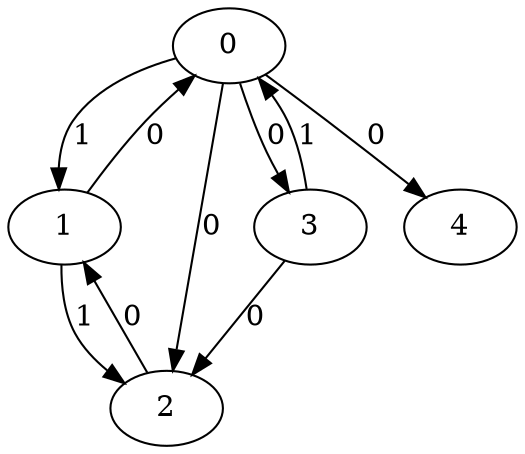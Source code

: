 // Source:1834 Canonical: -1 1 0 0 0 0 -1 1 -1 -1 -1 0 -1 -1 -1 1 -1 0 -1 -1 -1 -1 -1 -1 -1
digraph HRA_from_1834_graph_000 {
  0 -> 1 [label="1"];
  0 -> 2 [label="0"];
  0 -> 3 [label="0"];
  1 -> 0 [label="0"];
  1 -> 2 [label="1"];
  2 -> 1 [label="0"];
  3 -> 0 [label="1"];
  3 -> 2 [label="0"];
  0 -> 4 [label="0"];
}

// Source:1834 Canonical: -1 1 0 0 0 0 -1 1 -1 -1 -1 0 -1 -1 -1 1 -1 0 -1 -1 0 -1 -1 -1 -1
digraph HRA_from_1834_graph_001 {
  0 -> 1 [label="1"];
  0 -> 2 [label="0"];
  0 -> 3 [label="0"];
  1 -> 0 [label="0"];
  1 -> 2 [label="1"];
  2 -> 1 [label="0"];
  3 -> 0 [label="1"];
  3 -> 2 [label="0"];
  0 -> 4 [label="0"];
  4 -> 0 [label="0"];
}

// Source:1834 Canonical: -1 1 0 0 -1 0 -1 1 -1 0 -1 0 -1 -1 -1 1 -1 0 -1 -1 -1 -1 -1 -1 -1
digraph HRA_from_1834_graph_002 {
  0 -> 1 [label="1"];
  0 -> 2 [label="0"];
  0 -> 3 [label="0"];
  1 -> 0 [label="0"];
  1 -> 2 [label="1"];
  2 -> 1 [label="0"];
  3 -> 0 [label="1"];
  3 -> 2 [label="0"];
  1 -> 4 [label="0"];
}

// Source:1834 Canonical: -1 1 0 0 0 0 -1 1 -1 0 -1 0 -1 -1 -1 1 -1 0 -1 -1 -1 -1 -1 -1 -1
digraph HRA_from_1834_graph_003 {
  0 -> 1 [label="1"];
  0 -> 2 [label="0"];
  0 -> 3 [label="0"];
  1 -> 0 [label="0"];
  1 -> 2 [label="1"];
  2 -> 1 [label="0"];
  3 -> 0 [label="1"];
  3 -> 2 [label="0"];
  0 -> 4 [label="0"];
  1 -> 4 [label="0"];
}

// Source:1834 Canonical: -1 1 0 0 -1 0 -1 1 -1 0 -1 0 -1 -1 -1 1 -1 0 -1 -1 0 -1 -1 -1 -1
digraph HRA_from_1834_graph_004 {
  0 -> 1 [label="1"];
  0 -> 2 [label="0"];
  0 -> 3 [label="0"];
  1 -> 0 [label="0"];
  1 -> 2 [label="1"];
  2 -> 1 [label="0"];
  3 -> 0 [label="1"];
  3 -> 2 [label="0"];
  4 -> 0 [label="0"];
  1 -> 4 [label="0"];
}

// Source:1834 Canonical: -1 1 0 0 0 0 -1 1 -1 0 -1 0 -1 -1 -1 1 -1 0 -1 -1 0 -1 -1 -1 -1
digraph HRA_from_1834_graph_005 {
  0 -> 1 [label="1"];
  0 -> 2 [label="0"];
  0 -> 3 [label="0"];
  1 -> 0 [label="0"];
  1 -> 2 [label="1"];
  2 -> 1 [label="0"];
  3 -> 0 [label="1"];
  3 -> 2 [label="0"];
  0 -> 4 [label="0"];
  4 -> 0 [label="0"];
  1 -> 4 [label="0"];
}

// Source:1834 Canonical: -1 1 0 0 0 0 -1 1 -1 -1 -1 0 -1 -1 -1 1 -1 0 -1 -1 -1 0 -1 -1 -1
digraph HRA_from_1834_graph_006 {
  0 -> 1 [label="1"];
  0 -> 2 [label="0"];
  0 -> 3 [label="0"];
  1 -> 0 [label="0"];
  1 -> 2 [label="1"];
  2 -> 1 [label="0"];
  3 -> 0 [label="1"];
  3 -> 2 [label="0"];
  0 -> 4 [label="0"];
  4 -> 1 [label="0"];
}

// Source:1834 Canonical: -1 1 0 0 0 0 -1 1 -1 -1 -1 0 -1 -1 -1 1 -1 0 -1 -1 0 0 -1 -1 -1
digraph HRA_from_1834_graph_007 {
  0 -> 1 [label="1"];
  0 -> 2 [label="0"];
  0 -> 3 [label="0"];
  1 -> 0 [label="0"];
  1 -> 2 [label="1"];
  2 -> 1 [label="0"];
  3 -> 0 [label="1"];
  3 -> 2 [label="0"];
  0 -> 4 [label="0"];
  4 -> 0 [label="0"];
  4 -> 1 [label="0"];
}

// Source:1834 Canonical: -1 1 0 0 -1 0 -1 1 -1 0 -1 0 -1 -1 -1 1 -1 0 -1 -1 -1 0 -1 -1 -1
digraph HRA_from_1834_graph_008 {
  0 -> 1 [label="1"];
  0 -> 2 [label="0"];
  0 -> 3 [label="0"];
  1 -> 0 [label="0"];
  1 -> 2 [label="1"];
  2 -> 1 [label="0"];
  3 -> 0 [label="1"];
  3 -> 2 [label="0"];
  1 -> 4 [label="0"];
  4 -> 1 [label="0"];
}

// Source:1834 Canonical: -1 1 0 0 0 0 -1 1 -1 0 -1 0 -1 -1 -1 1 -1 0 -1 -1 -1 0 -1 -1 -1
digraph HRA_from_1834_graph_009 {
  0 -> 1 [label="1"];
  0 -> 2 [label="0"];
  0 -> 3 [label="0"];
  1 -> 0 [label="0"];
  1 -> 2 [label="1"];
  2 -> 1 [label="0"];
  3 -> 0 [label="1"];
  3 -> 2 [label="0"];
  0 -> 4 [label="0"];
  1 -> 4 [label="0"];
  4 -> 1 [label="0"];
}

// Source:1834 Canonical: -1 1 0 0 -1 0 -1 1 -1 0 -1 0 -1 -1 -1 1 -1 0 -1 -1 0 0 -1 -1 -1
digraph HRA_from_1834_graph_010 {
  0 -> 1 [label="1"];
  0 -> 2 [label="0"];
  0 -> 3 [label="0"];
  1 -> 0 [label="0"];
  1 -> 2 [label="1"];
  2 -> 1 [label="0"];
  3 -> 0 [label="1"];
  3 -> 2 [label="0"];
  4 -> 0 [label="0"];
  1 -> 4 [label="0"];
  4 -> 1 [label="0"];
}

// Source:1834 Canonical: -1 1 0 0 0 0 -1 1 -1 0 -1 0 -1 -1 -1 1 -1 0 -1 -1 0 0 -1 -1 -1
digraph HRA_from_1834_graph_011 {
  0 -> 1 [label="1"];
  0 -> 2 [label="0"];
  0 -> 3 [label="0"];
  1 -> 0 [label="0"];
  1 -> 2 [label="1"];
  2 -> 1 [label="0"];
  3 -> 0 [label="1"];
  3 -> 2 [label="0"];
  0 -> 4 [label="0"];
  4 -> 0 [label="0"];
  1 -> 4 [label="0"];
  4 -> 1 [label="0"];
}

// Source:1834 Canonical: -1 1 0 0 -1 0 -1 1 -1 -1 -1 0 -1 -1 0 1 -1 0 -1 -1 -1 -1 -1 -1 -1
digraph HRA_from_1834_graph_012 {
  0 -> 1 [label="1"];
  0 -> 2 [label="0"];
  0 -> 3 [label="0"];
  1 -> 0 [label="0"];
  1 -> 2 [label="1"];
  2 -> 1 [label="0"];
  3 -> 0 [label="1"];
  3 -> 2 [label="0"];
  2 -> 4 [label="0"];
}

// Source:1834 Canonical: -1 1 0 0 0 0 -1 1 -1 -1 -1 0 -1 -1 0 1 -1 0 -1 -1 -1 -1 -1 -1 -1
digraph HRA_from_1834_graph_013 {
  0 -> 1 [label="1"];
  0 -> 2 [label="0"];
  0 -> 3 [label="0"];
  1 -> 0 [label="0"];
  1 -> 2 [label="1"];
  2 -> 1 [label="0"];
  3 -> 0 [label="1"];
  3 -> 2 [label="0"];
  0 -> 4 [label="0"];
  2 -> 4 [label="0"];
}

// Source:1834 Canonical: -1 1 0 0 -1 0 -1 1 -1 -1 -1 0 -1 -1 0 1 -1 0 -1 -1 0 -1 -1 -1 -1
digraph HRA_from_1834_graph_014 {
  0 -> 1 [label="1"];
  0 -> 2 [label="0"];
  0 -> 3 [label="0"];
  1 -> 0 [label="0"];
  1 -> 2 [label="1"];
  2 -> 1 [label="0"];
  3 -> 0 [label="1"];
  3 -> 2 [label="0"];
  4 -> 0 [label="0"];
  2 -> 4 [label="0"];
}

// Source:1834 Canonical: -1 1 0 0 0 0 -1 1 -1 -1 -1 0 -1 -1 0 1 -1 0 -1 -1 0 -1 -1 -1 -1
digraph HRA_from_1834_graph_015 {
  0 -> 1 [label="1"];
  0 -> 2 [label="0"];
  0 -> 3 [label="0"];
  1 -> 0 [label="0"];
  1 -> 2 [label="1"];
  2 -> 1 [label="0"];
  3 -> 0 [label="1"];
  3 -> 2 [label="0"];
  0 -> 4 [label="0"];
  4 -> 0 [label="0"];
  2 -> 4 [label="0"];
}

// Source:1834 Canonical: -1 1 0 0 -1 0 -1 1 -1 0 -1 0 -1 -1 0 1 -1 0 -1 -1 -1 -1 -1 -1 -1
digraph HRA_from_1834_graph_016 {
  0 -> 1 [label="1"];
  0 -> 2 [label="0"];
  0 -> 3 [label="0"];
  1 -> 0 [label="0"];
  1 -> 2 [label="1"];
  2 -> 1 [label="0"];
  3 -> 0 [label="1"];
  3 -> 2 [label="0"];
  1 -> 4 [label="0"];
  2 -> 4 [label="0"];
}

// Source:1834 Canonical: -1 1 0 0 0 0 -1 1 -1 0 -1 0 -1 -1 0 1 -1 0 -1 -1 -1 -1 -1 -1 -1
digraph HRA_from_1834_graph_017 {
  0 -> 1 [label="1"];
  0 -> 2 [label="0"];
  0 -> 3 [label="0"];
  1 -> 0 [label="0"];
  1 -> 2 [label="1"];
  2 -> 1 [label="0"];
  3 -> 0 [label="1"];
  3 -> 2 [label="0"];
  0 -> 4 [label="0"];
  1 -> 4 [label="0"];
  2 -> 4 [label="0"];
}

// Source:1834 Canonical: -1 1 0 0 -1 0 -1 1 -1 0 -1 0 -1 -1 0 1 -1 0 -1 -1 0 -1 -1 -1 -1
digraph HRA_from_1834_graph_018 {
  0 -> 1 [label="1"];
  0 -> 2 [label="0"];
  0 -> 3 [label="0"];
  1 -> 0 [label="0"];
  1 -> 2 [label="1"];
  2 -> 1 [label="0"];
  3 -> 0 [label="1"];
  3 -> 2 [label="0"];
  4 -> 0 [label="0"];
  1 -> 4 [label="0"];
  2 -> 4 [label="0"];
}

// Source:1834 Canonical: -1 1 0 0 0 0 -1 1 -1 0 -1 0 -1 -1 0 1 -1 0 -1 -1 0 -1 -1 -1 -1
digraph HRA_from_1834_graph_019 {
  0 -> 1 [label="1"];
  0 -> 2 [label="0"];
  0 -> 3 [label="0"];
  1 -> 0 [label="0"];
  1 -> 2 [label="1"];
  2 -> 1 [label="0"];
  3 -> 0 [label="1"];
  3 -> 2 [label="0"];
  0 -> 4 [label="0"];
  4 -> 0 [label="0"];
  1 -> 4 [label="0"];
  2 -> 4 [label="0"];
}

// Source:1834 Canonical: -1 1 0 0 -1 0 -1 1 -1 -1 -1 0 -1 -1 0 1 -1 0 -1 -1 -1 0 -1 -1 -1
digraph HRA_from_1834_graph_020 {
  0 -> 1 [label="1"];
  0 -> 2 [label="0"];
  0 -> 3 [label="0"];
  1 -> 0 [label="0"];
  1 -> 2 [label="1"];
  2 -> 1 [label="0"];
  3 -> 0 [label="1"];
  3 -> 2 [label="0"];
  4 -> 1 [label="0"];
  2 -> 4 [label="0"];
}

// Source:1834 Canonical: -1 1 0 0 0 0 -1 1 -1 -1 -1 0 -1 -1 0 1 -1 0 -1 -1 -1 0 -1 -1 -1
digraph HRA_from_1834_graph_021 {
  0 -> 1 [label="1"];
  0 -> 2 [label="0"];
  0 -> 3 [label="0"];
  1 -> 0 [label="0"];
  1 -> 2 [label="1"];
  2 -> 1 [label="0"];
  3 -> 0 [label="1"];
  3 -> 2 [label="0"];
  0 -> 4 [label="0"];
  4 -> 1 [label="0"];
  2 -> 4 [label="0"];
}

// Source:1834 Canonical: -1 1 0 0 -1 0 -1 1 -1 -1 -1 0 -1 -1 0 1 -1 0 -1 -1 0 0 -1 -1 -1
digraph HRA_from_1834_graph_022 {
  0 -> 1 [label="1"];
  0 -> 2 [label="0"];
  0 -> 3 [label="0"];
  1 -> 0 [label="0"];
  1 -> 2 [label="1"];
  2 -> 1 [label="0"];
  3 -> 0 [label="1"];
  3 -> 2 [label="0"];
  4 -> 0 [label="0"];
  4 -> 1 [label="0"];
  2 -> 4 [label="0"];
}

// Source:1834 Canonical: -1 1 0 0 0 0 -1 1 -1 -1 -1 0 -1 -1 0 1 -1 0 -1 -1 0 0 -1 -1 -1
digraph HRA_from_1834_graph_023 {
  0 -> 1 [label="1"];
  0 -> 2 [label="0"];
  0 -> 3 [label="0"];
  1 -> 0 [label="0"];
  1 -> 2 [label="1"];
  2 -> 1 [label="0"];
  3 -> 0 [label="1"];
  3 -> 2 [label="0"];
  0 -> 4 [label="0"];
  4 -> 0 [label="0"];
  4 -> 1 [label="0"];
  2 -> 4 [label="0"];
}

// Source:1834 Canonical: -1 1 0 0 -1 0 -1 1 -1 0 -1 0 -1 -1 0 1 -1 0 -1 -1 -1 0 -1 -1 -1
digraph HRA_from_1834_graph_024 {
  0 -> 1 [label="1"];
  0 -> 2 [label="0"];
  0 -> 3 [label="0"];
  1 -> 0 [label="0"];
  1 -> 2 [label="1"];
  2 -> 1 [label="0"];
  3 -> 0 [label="1"];
  3 -> 2 [label="0"];
  1 -> 4 [label="0"];
  4 -> 1 [label="0"];
  2 -> 4 [label="0"];
}

// Source:1834 Canonical: -1 1 0 0 0 0 -1 1 -1 0 -1 0 -1 -1 0 1 -1 0 -1 -1 -1 0 -1 -1 -1
digraph HRA_from_1834_graph_025 {
  0 -> 1 [label="1"];
  0 -> 2 [label="0"];
  0 -> 3 [label="0"];
  1 -> 0 [label="0"];
  1 -> 2 [label="1"];
  2 -> 1 [label="0"];
  3 -> 0 [label="1"];
  3 -> 2 [label="0"];
  0 -> 4 [label="0"];
  1 -> 4 [label="0"];
  4 -> 1 [label="0"];
  2 -> 4 [label="0"];
}

// Source:1834 Canonical: -1 1 0 0 -1 0 -1 1 -1 0 -1 0 -1 -1 0 1 -1 0 -1 -1 0 0 -1 -1 -1
digraph HRA_from_1834_graph_026 {
  0 -> 1 [label="1"];
  0 -> 2 [label="0"];
  0 -> 3 [label="0"];
  1 -> 0 [label="0"];
  1 -> 2 [label="1"];
  2 -> 1 [label="0"];
  3 -> 0 [label="1"];
  3 -> 2 [label="0"];
  4 -> 0 [label="0"];
  1 -> 4 [label="0"];
  4 -> 1 [label="0"];
  2 -> 4 [label="0"];
}

// Source:1834 Canonical: -1 1 0 0 0 0 -1 1 -1 0 -1 0 -1 -1 0 1 -1 0 -1 -1 0 0 -1 -1 -1
digraph HRA_from_1834_graph_027 {
  0 -> 1 [label="1"];
  0 -> 2 [label="0"];
  0 -> 3 [label="0"];
  1 -> 0 [label="0"];
  1 -> 2 [label="1"];
  2 -> 1 [label="0"];
  3 -> 0 [label="1"];
  3 -> 2 [label="0"];
  0 -> 4 [label="0"];
  4 -> 0 [label="0"];
  1 -> 4 [label="0"];
  4 -> 1 [label="0"];
  2 -> 4 [label="0"];
}

// Source:1834 Canonical: -1 1 0 0 0 0 -1 1 -1 -1 -1 0 -1 -1 -1 1 -1 0 -1 -1 -1 -1 0 -1 -1
digraph HRA_from_1834_graph_028 {
  0 -> 1 [label="1"];
  0 -> 2 [label="0"];
  0 -> 3 [label="0"];
  1 -> 0 [label="0"];
  1 -> 2 [label="1"];
  2 -> 1 [label="0"];
  3 -> 0 [label="1"];
  3 -> 2 [label="0"];
  0 -> 4 [label="0"];
  4 -> 2 [label="0"];
}

// Source:1834 Canonical: -1 1 0 0 0 0 -1 1 -1 -1 -1 0 -1 -1 -1 1 -1 0 -1 -1 0 -1 0 -1 -1
digraph HRA_from_1834_graph_029 {
  0 -> 1 [label="1"];
  0 -> 2 [label="0"];
  0 -> 3 [label="0"];
  1 -> 0 [label="0"];
  1 -> 2 [label="1"];
  2 -> 1 [label="0"];
  3 -> 0 [label="1"];
  3 -> 2 [label="0"];
  0 -> 4 [label="0"];
  4 -> 0 [label="0"];
  4 -> 2 [label="0"];
}

// Source:1834 Canonical: -1 1 0 0 -1 0 -1 1 -1 0 -1 0 -1 -1 -1 1 -1 0 -1 -1 -1 -1 0 -1 -1
digraph HRA_from_1834_graph_030 {
  0 -> 1 [label="1"];
  0 -> 2 [label="0"];
  0 -> 3 [label="0"];
  1 -> 0 [label="0"];
  1 -> 2 [label="1"];
  2 -> 1 [label="0"];
  3 -> 0 [label="1"];
  3 -> 2 [label="0"];
  1 -> 4 [label="0"];
  4 -> 2 [label="0"];
}

// Source:1834 Canonical: -1 1 0 0 0 0 -1 1 -1 0 -1 0 -1 -1 -1 1 -1 0 -1 -1 -1 -1 0 -1 -1
digraph HRA_from_1834_graph_031 {
  0 -> 1 [label="1"];
  0 -> 2 [label="0"];
  0 -> 3 [label="0"];
  1 -> 0 [label="0"];
  1 -> 2 [label="1"];
  2 -> 1 [label="0"];
  3 -> 0 [label="1"];
  3 -> 2 [label="0"];
  0 -> 4 [label="0"];
  1 -> 4 [label="0"];
  4 -> 2 [label="0"];
}

// Source:1834 Canonical: -1 1 0 0 -1 0 -1 1 -1 0 -1 0 -1 -1 -1 1 -1 0 -1 -1 0 -1 0 -1 -1
digraph HRA_from_1834_graph_032 {
  0 -> 1 [label="1"];
  0 -> 2 [label="0"];
  0 -> 3 [label="0"];
  1 -> 0 [label="0"];
  1 -> 2 [label="1"];
  2 -> 1 [label="0"];
  3 -> 0 [label="1"];
  3 -> 2 [label="0"];
  4 -> 0 [label="0"];
  1 -> 4 [label="0"];
  4 -> 2 [label="0"];
}

// Source:1834 Canonical: -1 1 0 0 0 0 -1 1 -1 0 -1 0 -1 -1 -1 1 -1 0 -1 -1 0 -1 0 -1 -1
digraph HRA_from_1834_graph_033 {
  0 -> 1 [label="1"];
  0 -> 2 [label="0"];
  0 -> 3 [label="0"];
  1 -> 0 [label="0"];
  1 -> 2 [label="1"];
  2 -> 1 [label="0"];
  3 -> 0 [label="1"];
  3 -> 2 [label="0"];
  0 -> 4 [label="0"];
  4 -> 0 [label="0"];
  1 -> 4 [label="0"];
  4 -> 2 [label="0"];
}

// Source:1834 Canonical: -1 1 0 0 0 0 -1 1 -1 -1 -1 0 -1 -1 -1 1 -1 0 -1 -1 -1 0 0 -1 -1
digraph HRA_from_1834_graph_034 {
  0 -> 1 [label="1"];
  0 -> 2 [label="0"];
  0 -> 3 [label="0"];
  1 -> 0 [label="0"];
  1 -> 2 [label="1"];
  2 -> 1 [label="0"];
  3 -> 0 [label="1"];
  3 -> 2 [label="0"];
  0 -> 4 [label="0"];
  4 -> 1 [label="0"];
  4 -> 2 [label="0"];
}

// Source:1834 Canonical: -1 1 0 0 0 0 -1 1 -1 -1 -1 0 -1 -1 -1 1 -1 0 -1 -1 0 0 0 -1 -1
digraph HRA_from_1834_graph_035 {
  0 -> 1 [label="1"];
  0 -> 2 [label="0"];
  0 -> 3 [label="0"];
  1 -> 0 [label="0"];
  1 -> 2 [label="1"];
  2 -> 1 [label="0"];
  3 -> 0 [label="1"];
  3 -> 2 [label="0"];
  0 -> 4 [label="0"];
  4 -> 0 [label="0"];
  4 -> 1 [label="0"];
  4 -> 2 [label="0"];
}

// Source:1834 Canonical: -1 1 0 0 -1 0 -1 1 -1 0 -1 0 -1 -1 -1 1 -1 0 -1 -1 -1 0 0 -1 -1
digraph HRA_from_1834_graph_036 {
  0 -> 1 [label="1"];
  0 -> 2 [label="0"];
  0 -> 3 [label="0"];
  1 -> 0 [label="0"];
  1 -> 2 [label="1"];
  2 -> 1 [label="0"];
  3 -> 0 [label="1"];
  3 -> 2 [label="0"];
  1 -> 4 [label="0"];
  4 -> 1 [label="0"];
  4 -> 2 [label="0"];
}

// Source:1834 Canonical: -1 1 0 0 0 0 -1 1 -1 0 -1 0 -1 -1 -1 1 -1 0 -1 -1 -1 0 0 -1 -1
digraph HRA_from_1834_graph_037 {
  0 -> 1 [label="1"];
  0 -> 2 [label="0"];
  0 -> 3 [label="0"];
  1 -> 0 [label="0"];
  1 -> 2 [label="1"];
  2 -> 1 [label="0"];
  3 -> 0 [label="1"];
  3 -> 2 [label="0"];
  0 -> 4 [label="0"];
  1 -> 4 [label="0"];
  4 -> 1 [label="0"];
  4 -> 2 [label="0"];
}

// Source:1834 Canonical: -1 1 0 0 -1 0 -1 1 -1 0 -1 0 -1 -1 -1 1 -1 0 -1 -1 0 0 0 -1 -1
digraph HRA_from_1834_graph_038 {
  0 -> 1 [label="1"];
  0 -> 2 [label="0"];
  0 -> 3 [label="0"];
  1 -> 0 [label="0"];
  1 -> 2 [label="1"];
  2 -> 1 [label="0"];
  3 -> 0 [label="1"];
  3 -> 2 [label="0"];
  4 -> 0 [label="0"];
  1 -> 4 [label="0"];
  4 -> 1 [label="0"];
  4 -> 2 [label="0"];
}

// Source:1834 Canonical: -1 1 0 0 0 0 -1 1 -1 0 -1 0 -1 -1 -1 1 -1 0 -1 -1 0 0 0 -1 -1
digraph HRA_from_1834_graph_039 {
  0 -> 1 [label="1"];
  0 -> 2 [label="0"];
  0 -> 3 [label="0"];
  1 -> 0 [label="0"];
  1 -> 2 [label="1"];
  2 -> 1 [label="0"];
  3 -> 0 [label="1"];
  3 -> 2 [label="0"];
  0 -> 4 [label="0"];
  4 -> 0 [label="0"];
  1 -> 4 [label="0"];
  4 -> 1 [label="0"];
  4 -> 2 [label="0"];
}

// Source:1834 Canonical: -1 1 0 0 -1 0 -1 1 -1 -1 -1 0 -1 -1 0 1 -1 0 -1 -1 -1 -1 0 -1 -1
digraph HRA_from_1834_graph_040 {
  0 -> 1 [label="1"];
  0 -> 2 [label="0"];
  0 -> 3 [label="0"];
  1 -> 0 [label="0"];
  1 -> 2 [label="1"];
  2 -> 1 [label="0"];
  3 -> 0 [label="1"];
  3 -> 2 [label="0"];
  2 -> 4 [label="0"];
  4 -> 2 [label="0"];
}

// Source:1834 Canonical: -1 1 0 0 0 0 -1 1 -1 -1 -1 0 -1 -1 0 1 -1 0 -1 -1 -1 -1 0 -1 -1
digraph HRA_from_1834_graph_041 {
  0 -> 1 [label="1"];
  0 -> 2 [label="0"];
  0 -> 3 [label="0"];
  1 -> 0 [label="0"];
  1 -> 2 [label="1"];
  2 -> 1 [label="0"];
  3 -> 0 [label="1"];
  3 -> 2 [label="0"];
  0 -> 4 [label="0"];
  2 -> 4 [label="0"];
  4 -> 2 [label="0"];
}

// Source:1834 Canonical: -1 1 0 0 -1 0 -1 1 -1 -1 -1 0 -1 -1 0 1 -1 0 -1 -1 0 -1 0 -1 -1
digraph HRA_from_1834_graph_042 {
  0 -> 1 [label="1"];
  0 -> 2 [label="0"];
  0 -> 3 [label="0"];
  1 -> 0 [label="0"];
  1 -> 2 [label="1"];
  2 -> 1 [label="0"];
  3 -> 0 [label="1"];
  3 -> 2 [label="0"];
  4 -> 0 [label="0"];
  2 -> 4 [label="0"];
  4 -> 2 [label="0"];
}

// Source:1834 Canonical: -1 1 0 0 0 0 -1 1 -1 -1 -1 0 -1 -1 0 1 -1 0 -1 -1 0 -1 0 -1 -1
digraph HRA_from_1834_graph_043 {
  0 -> 1 [label="1"];
  0 -> 2 [label="0"];
  0 -> 3 [label="0"];
  1 -> 0 [label="0"];
  1 -> 2 [label="1"];
  2 -> 1 [label="0"];
  3 -> 0 [label="1"];
  3 -> 2 [label="0"];
  0 -> 4 [label="0"];
  4 -> 0 [label="0"];
  2 -> 4 [label="0"];
  4 -> 2 [label="0"];
}

// Source:1834 Canonical: -1 1 0 0 -1 0 -1 1 -1 0 -1 0 -1 -1 0 1 -1 0 -1 -1 -1 -1 0 -1 -1
digraph HRA_from_1834_graph_044 {
  0 -> 1 [label="1"];
  0 -> 2 [label="0"];
  0 -> 3 [label="0"];
  1 -> 0 [label="0"];
  1 -> 2 [label="1"];
  2 -> 1 [label="0"];
  3 -> 0 [label="1"];
  3 -> 2 [label="0"];
  1 -> 4 [label="0"];
  2 -> 4 [label="0"];
  4 -> 2 [label="0"];
}

// Source:1834 Canonical: -1 1 0 0 0 0 -1 1 -1 0 -1 0 -1 -1 0 1 -1 0 -1 -1 -1 -1 0 -1 -1
digraph HRA_from_1834_graph_045 {
  0 -> 1 [label="1"];
  0 -> 2 [label="0"];
  0 -> 3 [label="0"];
  1 -> 0 [label="0"];
  1 -> 2 [label="1"];
  2 -> 1 [label="0"];
  3 -> 0 [label="1"];
  3 -> 2 [label="0"];
  0 -> 4 [label="0"];
  1 -> 4 [label="0"];
  2 -> 4 [label="0"];
  4 -> 2 [label="0"];
}

// Source:1834 Canonical: -1 1 0 0 -1 0 -1 1 -1 0 -1 0 -1 -1 0 1 -1 0 -1 -1 0 -1 0 -1 -1
digraph HRA_from_1834_graph_046 {
  0 -> 1 [label="1"];
  0 -> 2 [label="0"];
  0 -> 3 [label="0"];
  1 -> 0 [label="0"];
  1 -> 2 [label="1"];
  2 -> 1 [label="0"];
  3 -> 0 [label="1"];
  3 -> 2 [label="0"];
  4 -> 0 [label="0"];
  1 -> 4 [label="0"];
  2 -> 4 [label="0"];
  4 -> 2 [label="0"];
}

// Source:1834 Canonical: -1 1 0 0 0 0 -1 1 -1 0 -1 0 -1 -1 0 1 -1 0 -1 -1 0 -1 0 -1 -1
digraph HRA_from_1834_graph_047 {
  0 -> 1 [label="1"];
  0 -> 2 [label="0"];
  0 -> 3 [label="0"];
  1 -> 0 [label="0"];
  1 -> 2 [label="1"];
  2 -> 1 [label="0"];
  3 -> 0 [label="1"];
  3 -> 2 [label="0"];
  0 -> 4 [label="0"];
  4 -> 0 [label="0"];
  1 -> 4 [label="0"];
  2 -> 4 [label="0"];
  4 -> 2 [label="0"];
}

// Source:1834 Canonical: -1 1 0 0 -1 0 -1 1 -1 -1 -1 0 -1 -1 0 1 -1 0 -1 -1 -1 0 0 -1 -1
digraph HRA_from_1834_graph_048 {
  0 -> 1 [label="1"];
  0 -> 2 [label="0"];
  0 -> 3 [label="0"];
  1 -> 0 [label="0"];
  1 -> 2 [label="1"];
  2 -> 1 [label="0"];
  3 -> 0 [label="1"];
  3 -> 2 [label="0"];
  4 -> 1 [label="0"];
  2 -> 4 [label="0"];
  4 -> 2 [label="0"];
}

// Source:1834 Canonical: -1 1 0 0 0 0 -1 1 -1 -1 -1 0 -1 -1 0 1 -1 0 -1 -1 -1 0 0 -1 -1
digraph HRA_from_1834_graph_049 {
  0 -> 1 [label="1"];
  0 -> 2 [label="0"];
  0 -> 3 [label="0"];
  1 -> 0 [label="0"];
  1 -> 2 [label="1"];
  2 -> 1 [label="0"];
  3 -> 0 [label="1"];
  3 -> 2 [label="0"];
  0 -> 4 [label="0"];
  4 -> 1 [label="0"];
  2 -> 4 [label="0"];
  4 -> 2 [label="0"];
}

// Source:1834 Canonical: -1 1 0 0 -1 0 -1 1 -1 -1 -1 0 -1 -1 0 1 -1 0 -1 -1 0 0 0 -1 -1
digraph HRA_from_1834_graph_050 {
  0 -> 1 [label="1"];
  0 -> 2 [label="0"];
  0 -> 3 [label="0"];
  1 -> 0 [label="0"];
  1 -> 2 [label="1"];
  2 -> 1 [label="0"];
  3 -> 0 [label="1"];
  3 -> 2 [label="0"];
  4 -> 0 [label="0"];
  4 -> 1 [label="0"];
  2 -> 4 [label="0"];
  4 -> 2 [label="0"];
}

// Source:1834 Canonical: -1 1 0 0 0 0 -1 1 -1 -1 -1 0 -1 -1 0 1 -1 0 -1 -1 0 0 0 -1 -1
digraph HRA_from_1834_graph_051 {
  0 -> 1 [label="1"];
  0 -> 2 [label="0"];
  0 -> 3 [label="0"];
  1 -> 0 [label="0"];
  1 -> 2 [label="1"];
  2 -> 1 [label="0"];
  3 -> 0 [label="1"];
  3 -> 2 [label="0"];
  0 -> 4 [label="0"];
  4 -> 0 [label="0"];
  4 -> 1 [label="0"];
  2 -> 4 [label="0"];
  4 -> 2 [label="0"];
}

// Source:1834 Canonical: -1 1 0 0 -1 0 -1 1 -1 0 -1 0 -1 -1 0 1 -1 0 -1 -1 -1 0 0 -1 -1
digraph HRA_from_1834_graph_052 {
  0 -> 1 [label="1"];
  0 -> 2 [label="0"];
  0 -> 3 [label="0"];
  1 -> 0 [label="0"];
  1 -> 2 [label="1"];
  2 -> 1 [label="0"];
  3 -> 0 [label="1"];
  3 -> 2 [label="0"];
  1 -> 4 [label="0"];
  4 -> 1 [label="0"];
  2 -> 4 [label="0"];
  4 -> 2 [label="0"];
}

// Source:1834 Canonical: -1 1 0 0 0 0 -1 1 -1 0 -1 0 -1 -1 0 1 -1 0 -1 -1 -1 0 0 -1 -1
digraph HRA_from_1834_graph_053 {
  0 -> 1 [label="1"];
  0 -> 2 [label="0"];
  0 -> 3 [label="0"];
  1 -> 0 [label="0"];
  1 -> 2 [label="1"];
  2 -> 1 [label="0"];
  3 -> 0 [label="1"];
  3 -> 2 [label="0"];
  0 -> 4 [label="0"];
  1 -> 4 [label="0"];
  4 -> 1 [label="0"];
  2 -> 4 [label="0"];
  4 -> 2 [label="0"];
}

// Source:1834 Canonical: -1 1 0 0 -1 0 -1 1 -1 0 -1 0 -1 -1 0 1 -1 0 -1 -1 0 0 0 -1 -1
digraph HRA_from_1834_graph_054 {
  0 -> 1 [label="1"];
  0 -> 2 [label="0"];
  0 -> 3 [label="0"];
  1 -> 0 [label="0"];
  1 -> 2 [label="1"];
  2 -> 1 [label="0"];
  3 -> 0 [label="1"];
  3 -> 2 [label="0"];
  4 -> 0 [label="0"];
  1 -> 4 [label="0"];
  4 -> 1 [label="0"];
  2 -> 4 [label="0"];
  4 -> 2 [label="0"];
}

// Source:1834 Canonical: -1 1 0 0 0 0 -1 1 -1 0 -1 0 -1 -1 0 1 -1 0 -1 -1 0 0 0 -1 -1
digraph HRA_from_1834_graph_055 {
  0 -> 1 [label="1"];
  0 -> 2 [label="0"];
  0 -> 3 [label="0"];
  1 -> 0 [label="0"];
  1 -> 2 [label="1"];
  2 -> 1 [label="0"];
  3 -> 0 [label="1"];
  3 -> 2 [label="0"];
  0 -> 4 [label="0"];
  4 -> 0 [label="0"];
  1 -> 4 [label="0"];
  4 -> 1 [label="0"];
  2 -> 4 [label="0"];
  4 -> 2 [label="0"];
}

// Source:1834 Canonical: -1 1 0 0 -1 0 -1 1 -1 -1 -1 0 -1 -1 -1 1 -1 0 -1 0 -1 -1 -1 -1 -1
digraph HRA_from_1834_graph_056 {
  0 -> 1 [label="1"];
  0 -> 2 [label="0"];
  0 -> 3 [label="0"];
  1 -> 0 [label="0"];
  1 -> 2 [label="1"];
  2 -> 1 [label="0"];
  3 -> 0 [label="1"];
  3 -> 2 [label="0"];
  3 -> 4 [label="0"];
}

// Source:1834 Canonical: -1 1 0 0 0 0 -1 1 -1 -1 -1 0 -1 -1 -1 1 -1 0 -1 0 -1 -1 -1 -1 -1
digraph HRA_from_1834_graph_057 {
  0 -> 1 [label="1"];
  0 -> 2 [label="0"];
  0 -> 3 [label="0"];
  1 -> 0 [label="0"];
  1 -> 2 [label="1"];
  2 -> 1 [label="0"];
  3 -> 0 [label="1"];
  3 -> 2 [label="0"];
  0 -> 4 [label="0"];
  3 -> 4 [label="0"];
}

// Source:1834 Canonical: -1 1 0 0 -1 0 -1 1 -1 -1 -1 0 -1 -1 -1 1 -1 0 -1 0 0 -1 -1 -1 -1
digraph HRA_from_1834_graph_058 {
  0 -> 1 [label="1"];
  0 -> 2 [label="0"];
  0 -> 3 [label="0"];
  1 -> 0 [label="0"];
  1 -> 2 [label="1"];
  2 -> 1 [label="0"];
  3 -> 0 [label="1"];
  3 -> 2 [label="0"];
  4 -> 0 [label="0"];
  3 -> 4 [label="0"];
}

// Source:1834 Canonical: -1 1 0 0 0 0 -1 1 -1 -1 -1 0 -1 -1 -1 1 -1 0 -1 0 0 -1 -1 -1 -1
digraph HRA_from_1834_graph_059 {
  0 -> 1 [label="1"];
  0 -> 2 [label="0"];
  0 -> 3 [label="0"];
  1 -> 0 [label="0"];
  1 -> 2 [label="1"];
  2 -> 1 [label="0"];
  3 -> 0 [label="1"];
  3 -> 2 [label="0"];
  0 -> 4 [label="0"];
  4 -> 0 [label="0"];
  3 -> 4 [label="0"];
}

// Source:1834 Canonical: -1 1 0 0 -1 0 -1 1 -1 0 -1 0 -1 -1 -1 1 -1 0 -1 0 -1 -1 -1 -1 -1
digraph HRA_from_1834_graph_060 {
  0 -> 1 [label="1"];
  0 -> 2 [label="0"];
  0 -> 3 [label="0"];
  1 -> 0 [label="0"];
  1 -> 2 [label="1"];
  2 -> 1 [label="0"];
  3 -> 0 [label="1"];
  3 -> 2 [label="0"];
  1 -> 4 [label="0"];
  3 -> 4 [label="0"];
}

// Source:1834 Canonical: -1 1 0 0 0 0 -1 1 -1 0 -1 0 -1 -1 -1 1 -1 0 -1 0 -1 -1 -1 -1 -1
digraph HRA_from_1834_graph_061 {
  0 -> 1 [label="1"];
  0 -> 2 [label="0"];
  0 -> 3 [label="0"];
  1 -> 0 [label="0"];
  1 -> 2 [label="1"];
  2 -> 1 [label="0"];
  3 -> 0 [label="1"];
  3 -> 2 [label="0"];
  0 -> 4 [label="0"];
  1 -> 4 [label="0"];
  3 -> 4 [label="0"];
}

// Source:1834 Canonical: -1 1 0 0 -1 0 -1 1 -1 0 -1 0 -1 -1 -1 1 -1 0 -1 0 0 -1 -1 -1 -1
digraph HRA_from_1834_graph_062 {
  0 -> 1 [label="1"];
  0 -> 2 [label="0"];
  0 -> 3 [label="0"];
  1 -> 0 [label="0"];
  1 -> 2 [label="1"];
  2 -> 1 [label="0"];
  3 -> 0 [label="1"];
  3 -> 2 [label="0"];
  4 -> 0 [label="0"];
  1 -> 4 [label="0"];
  3 -> 4 [label="0"];
}

// Source:1834 Canonical: -1 1 0 0 0 0 -1 1 -1 0 -1 0 -1 -1 -1 1 -1 0 -1 0 0 -1 -1 -1 -1
digraph HRA_from_1834_graph_063 {
  0 -> 1 [label="1"];
  0 -> 2 [label="0"];
  0 -> 3 [label="0"];
  1 -> 0 [label="0"];
  1 -> 2 [label="1"];
  2 -> 1 [label="0"];
  3 -> 0 [label="1"];
  3 -> 2 [label="0"];
  0 -> 4 [label="0"];
  4 -> 0 [label="0"];
  1 -> 4 [label="0"];
  3 -> 4 [label="0"];
}

// Source:1834 Canonical: -1 1 0 0 -1 0 -1 1 -1 -1 -1 0 -1 -1 -1 1 -1 0 -1 0 -1 0 -1 -1 -1
digraph HRA_from_1834_graph_064 {
  0 -> 1 [label="1"];
  0 -> 2 [label="0"];
  0 -> 3 [label="0"];
  1 -> 0 [label="0"];
  1 -> 2 [label="1"];
  2 -> 1 [label="0"];
  3 -> 0 [label="1"];
  3 -> 2 [label="0"];
  4 -> 1 [label="0"];
  3 -> 4 [label="0"];
}

// Source:1834 Canonical: -1 1 0 0 0 0 -1 1 -1 -1 -1 0 -1 -1 -1 1 -1 0 -1 0 -1 0 -1 -1 -1
digraph HRA_from_1834_graph_065 {
  0 -> 1 [label="1"];
  0 -> 2 [label="0"];
  0 -> 3 [label="0"];
  1 -> 0 [label="0"];
  1 -> 2 [label="1"];
  2 -> 1 [label="0"];
  3 -> 0 [label="1"];
  3 -> 2 [label="0"];
  0 -> 4 [label="0"];
  4 -> 1 [label="0"];
  3 -> 4 [label="0"];
}

// Source:1834 Canonical: -1 1 0 0 -1 0 -1 1 -1 -1 -1 0 -1 -1 -1 1 -1 0 -1 0 0 0 -1 -1 -1
digraph HRA_from_1834_graph_066 {
  0 -> 1 [label="1"];
  0 -> 2 [label="0"];
  0 -> 3 [label="0"];
  1 -> 0 [label="0"];
  1 -> 2 [label="1"];
  2 -> 1 [label="0"];
  3 -> 0 [label="1"];
  3 -> 2 [label="0"];
  4 -> 0 [label="0"];
  4 -> 1 [label="0"];
  3 -> 4 [label="0"];
}

// Source:1834 Canonical: -1 1 0 0 0 0 -1 1 -1 -1 -1 0 -1 -1 -1 1 -1 0 -1 0 0 0 -1 -1 -1
digraph HRA_from_1834_graph_067 {
  0 -> 1 [label="1"];
  0 -> 2 [label="0"];
  0 -> 3 [label="0"];
  1 -> 0 [label="0"];
  1 -> 2 [label="1"];
  2 -> 1 [label="0"];
  3 -> 0 [label="1"];
  3 -> 2 [label="0"];
  0 -> 4 [label="0"];
  4 -> 0 [label="0"];
  4 -> 1 [label="0"];
  3 -> 4 [label="0"];
}

// Source:1834 Canonical: -1 1 0 0 -1 0 -1 1 -1 0 -1 0 -1 -1 -1 1 -1 0 -1 0 -1 0 -1 -1 -1
digraph HRA_from_1834_graph_068 {
  0 -> 1 [label="1"];
  0 -> 2 [label="0"];
  0 -> 3 [label="0"];
  1 -> 0 [label="0"];
  1 -> 2 [label="1"];
  2 -> 1 [label="0"];
  3 -> 0 [label="1"];
  3 -> 2 [label="0"];
  1 -> 4 [label="0"];
  4 -> 1 [label="0"];
  3 -> 4 [label="0"];
}

// Source:1834 Canonical: -1 1 0 0 0 0 -1 1 -1 0 -1 0 -1 -1 -1 1 -1 0 -1 0 -1 0 -1 -1 -1
digraph HRA_from_1834_graph_069 {
  0 -> 1 [label="1"];
  0 -> 2 [label="0"];
  0 -> 3 [label="0"];
  1 -> 0 [label="0"];
  1 -> 2 [label="1"];
  2 -> 1 [label="0"];
  3 -> 0 [label="1"];
  3 -> 2 [label="0"];
  0 -> 4 [label="0"];
  1 -> 4 [label="0"];
  4 -> 1 [label="0"];
  3 -> 4 [label="0"];
}

// Source:1834 Canonical: -1 1 0 0 -1 0 -1 1 -1 0 -1 0 -1 -1 -1 1 -1 0 -1 0 0 0 -1 -1 -1
digraph HRA_from_1834_graph_070 {
  0 -> 1 [label="1"];
  0 -> 2 [label="0"];
  0 -> 3 [label="0"];
  1 -> 0 [label="0"];
  1 -> 2 [label="1"];
  2 -> 1 [label="0"];
  3 -> 0 [label="1"];
  3 -> 2 [label="0"];
  4 -> 0 [label="0"];
  1 -> 4 [label="0"];
  4 -> 1 [label="0"];
  3 -> 4 [label="0"];
}

// Source:1834 Canonical: -1 1 0 0 0 0 -1 1 -1 0 -1 0 -1 -1 -1 1 -1 0 -1 0 0 0 -1 -1 -1
digraph HRA_from_1834_graph_071 {
  0 -> 1 [label="1"];
  0 -> 2 [label="0"];
  0 -> 3 [label="0"];
  1 -> 0 [label="0"];
  1 -> 2 [label="1"];
  2 -> 1 [label="0"];
  3 -> 0 [label="1"];
  3 -> 2 [label="0"];
  0 -> 4 [label="0"];
  4 -> 0 [label="0"];
  1 -> 4 [label="0"];
  4 -> 1 [label="0"];
  3 -> 4 [label="0"];
}

// Source:1834 Canonical: -1 1 0 0 -1 0 -1 1 -1 -1 -1 0 -1 -1 0 1 -1 0 -1 0 -1 -1 -1 -1 -1
digraph HRA_from_1834_graph_072 {
  0 -> 1 [label="1"];
  0 -> 2 [label="0"];
  0 -> 3 [label="0"];
  1 -> 0 [label="0"];
  1 -> 2 [label="1"];
  2 -> 1 [label="0"];
  3 -> 0 [label="1"];
  3 -> 2 [label="0"];
  2 -> 4 [label="0"];
  3 -> 4 [label="0"];
}

// Source:1834 Canonical: -1 1 0 0 0 0 -1 1 -1 -1 -1 0 -1 -1 0 1 -1 0 -1 0 -1 -1 -1 -1 -1
digraph HRA_from_1834_graph_073 {
  0 -> 1 [label="1"];
  0 -> 2 [label="0"];
  0 -> 3 [label="0"];
  1 -> 0 [label="0"];
  1 -> 2 [label="1"];
  2 -> 1 [label="0"];
  3 -> 0 [label="1"];
  3 -> 2 [label="0"];
  0 -> 4 [label="0"];
  2 -> 4 [label="0"];
  3 -> 4 [label="0"];
}

// Source:1834 Canonical: -1 1 0 0 -1 0 -1 1 -1 -1 -1 0 -1 -1 0 1 -1 0 -1 0 0 -1 -1 -1 -1
digraph HRA_from_1834_graph_074 {
  0 -> 1 [label="1"];
  0 -> 2 [label="0"];
  0 -> 3 [label="0"];
  1 -> 0 [label="0"];
  1 -> 2 [label="1"];
  2 -> 1 [label="0"];
  3 -> 0 [label="1"];
  3 -> 2 [label="0"];
  4 -> 0 [label="0"];
  2 -> 4 [label="0"];
  3 -> 4 [label="0"];
}

// Source:1834 Canonical: -1 1 0 0 0 0 -1 1 -1 -1 -1 0 -1 -1 0 1 -1 0 -1 0 0 -1 -1 -1 -1
digraph HRA_from_1834_graph_075 {
  0 -> 1 [label="1"];
  0 -> 2 [label="0"];
  0 -> 3 [label="0"];
  1 -> 0 [label="0"];
  1 -> 2 [label="1"];
  2 -> 1 [label="0"];
  3 -> 0 [label="1"];
  3 -> 2 [label="0"];
  0 -> 4 [label="0"];
  4 -> 0 [label="0"];
  2 -> 4 [label="0"];
  3 -> 4 [label="0"];
}

// Source:1834 Canonical: -1 1 0 0 -1 0 -1 1 -1 0 -1 0 -1 -1 0 1 -1 0 -1 0 -1 -1 -1 -1 -1
digraph HRA_from_1834_graph_076 {
  0 -> 1 [label="1"];
  0 -> 2 [label="0"];
  0 -> 3 [label="0"];
  1 -> 0 [label="0"];
  1 -> 2 [label="1"];
  2 -> 1 [label="0"];
  3 -> 0 [label="1"];
  3 -> 2 [label="0"];
  1 -> 4 [label="0"];
  2 -> 4 [label="0"];
  3 -> 4 [label="0"];
}

// Source:1834 Canonical: -1 1 0 0 0 0 -1 1 -1 0 -1 0 -1 -1 0 1 -1 0 -1 0 -1 -1 -1 -1 -1
digraph HRA_from_1834_graph_077 {
  0 -> 1 [label="1"];
  0 -> 2 [label="0"];
  0 -> 3 [label="0"];
  1 -> 0 [label="0"];
  1 -> 2 [label="1"];
  2 -> 1 [label="0"];
  3 -> 0 [label="1"];
  3 -> 2 [label="0"];
  0 -> 4 [label="0"];
  1 -> 4 [label="0"];
  2 -> 4 [label="0"];
  3 -> 4 [label="0"];
}

// Source:1834 Canonical: -1 1 0 0 -1 0 -1 1 -1 0 -1 0 -1 -1 0 1 -1 0 -1 0 0 -1 -1 -1 -1
digraph HRA_from_1834_graph_078 {
  0 -> 1 [label="1"];
  0 -> 2 [label="0"];
  0 -> 3 [label="0"];
  1 -> 0 [label="0"];
  1 -> 2 [label="1"];
  2 -> 1 [label="0"];
  3 -> 0 [label="1"];
  3 -> 2 [label="0"];
  4 -> 0 [label="0"];
  1 -> 4 [label="0"];
  2 -> 4 [label="0"];
  3 -> 4 [label="0"];
}

// Source:1834 Canonical: -1 1 0 0 0 0 -1 1 -1 0 -1 0 -1 -1 0 1 -1 0 -1 0 0 -1 -1 -1 -1
digraph HRA_from_1834_graph_079 {
  0 -> 1 [label="1"];
  0 -> 2 [label="0"];
  0 -> 3 [label="0"];
  1 -> 0 [label="0"];
  1 -> 2 [label="1"];
  2 -> 1 [label="0"];
  3 -> 0 [label="1"];
  3 -> 2 [label="0"];
  0 -> 4 [label="0"];
  4 -> 0 [label="0"];
  1 -> 4 [label="0"];
  2 -> 4 [label="0"];
  3 -> 4 [label="0"];
}

// Source:1834 Canonical: -1 1 0 0 -1 0 -1 1 -1 -1 -1 0 -1 -1 0 1 -1 0 -1 0 -1 0 -1 -1 -1
digraph HRA_from_1834_graph_080 {
  0 -> 1 [label="1"];
  0 -> 2 [label="0"];
  0 -> 3 [label="0"];
  1 -> 0 [label="0"];
  1 -> 2 [label="1"];
  2 -> 1 [label="0"];
  3 -> 0 [label="1"];
  3 -> 2 [label="0"];
  4 -> 1 [label="0"];
  2 -> 4 [label="0"];
  3 -> 4 [label="0"];
}

// Source:1834 Canonical: -1 1 0 0 0 0 -1 1 -1 -1 -1 0 -1 -1 0 1 -1 0 -1 0 -1 0 -1 -1 -1
digraph HRA_from_1834_graph_081 {
  0 -> 1 [label="1"];
  0 -> 2 [label="0"];
  0 -> 3 [label="0"];
  1 -> 0 [label="0"];
  1 -> 2 [label="1"];
  2 -> 1 [label="0"];
  3 -> 0 [label="1"];
  3 -> 2 [label="0"];
  0 -> 4 [label="0"];
  4 -> 1 [label="0"];
  2 -> 4 [label="0"];
  3 -> 4 [label="0"];
}

// Source:1834 Canonical: -1 1 0 0 -1 0 -1 1 -1 -1 -1 0 -1 -1 0 1 -1 0 -1 0 0 0 -1 -1 -1
digraph HRA_from_1834_graph_082 {
  0 -> 1 [label="1"];
  0 -> 2 [label="0"];
  0 -> 3 [label="0"];
  1 -> 0 [label="0"];
  1 -> 2 [label="1"];
  2 -> 1 [label="0"];
  3 -> 0 [label="1"];
  3 -> 2 [label="0"];
  4 -> 0 [label="0"];
  4 -> 1 [label="0"];
  2 -> 4 [label="0"];
  3 -> 4 [label="0"];
}

// Source:1834 Canonical: -1 1 0 0 0 0 -1 1 -1 -1 -1 0 -1 -1 0 1 -1 0 -1 0 0 0 -1 -1 -1
digraph HRA_from_1834_graph_083 {
  0 -> 1 [label="1"];
  0 -> 2 [label="0"];
  0 -> 3 [label="0"];
  1 -> 0 [label="0"];
  1 -> 2 [label="1"];
  2 -> 1 [label="0"];
  3 -> 0 [label="1"];
  3 -> 2 [label="0"];
  0 -> 4 [label="0"];
  4 -> 0 [label="0"];
  4 -> 1 [label="0"];
  2 -> 4 [label="0"];
  3 -> 4 [label="0"];
}

// Source:1834 Canonical: -1 1 0 0 -1 0 -1 1 -1 0 -1 0 -1 -1 0 1 -1 0 -1 0 -1 0 -1 -1 -1
digraph HRA_from_1834_graph_084 {
  0 -> 1 [label="1"];
  0 -> 2 [label="0"];
  0 -> 3 [label="0"];
  1 -> 0 [label="0"];
  1 -> 2 [label="1"];
  2 -> 1 [label="0"];
  3 -> 0 [label="1"];
  3 -> 2 [label="0"];
  1 -> 4 [label="0"];
  4 -> 1 [label="0"];
  2 -> 4 [label="0"];
  3 -> 4 [label="0"];
}

// Source:1834 Canonical: -1 1 0 0 0 0 -1 1 -1 0 -1 0 -1 -1 0 1 -1 0 -1 0 -1 0 -1 -1 -1
digraph HRA_from_1834_graph_085 {
  0 -> 1 [label="1"];
  0 -> 2 [label="0"];
  0 -> 3 [label="0"];
  1 -> 0 [label="0"];
  1 -> 2 [label="1"];
  2 -> 1 [label="0"];
  3 -> 0 [label="1"];
  3 -> 2 [label="0"];
  0 -> 4 [label="0"];
  1 -> 4 [label="0"];
  4 -> 1 [label="0"];
  2 -> 4 [label="0"];
  3 -> 4 [label="0"];
}

// Source:1834 Canonical: -1 1 0 0 -1 0 -1 1 -1 0 -1 0 -1 -1 0 1 -1 0 -1 0 0 0 -1 -1 -1
digraph HRA_from_1834_graph_086 {
  0 -> 1 [label="1"];
  0 -> 2 [label="0"];
  0 -> 3 [label="0"];
  1 -> 0 [label="0"];
  1 -> 2 [label="1"];
  2 -> 1 [label="0"];
  3 -> 0 [label="1"];
  3 -> 2 [label="0"];
  4 -> 0 [label="0"];
  1 -> 4 [label="0"];
  4 -> 1 [label="0"];
  2 -> 4 [label="0"];
  3 -> 4 [label="0"];
}

// Source:1834 Canonical: -1 1 0 0 0 0 -1 1 -1 0 -1 0 -1 -1 0 1 -1 0 -1 0 0 0 -1 -1 -1
digraph HRA_from_1834_graph_087 {
  0 -> 1 [label="1"];
  0 -> 2 [label="0"];
  0 -> 3 [label="0"];
  1 -> 0 [label="0"];
  1 -> 2 [label="1"];
  2 -> 1 [label="0"];
  3 -> 0 [label="1"];
  3 -> 2 [label="0"];
  0 -> 4 [label="0"];
  4 -> 0 [label="0"];
  1 -> 4 [label="0"];
  4 -> 1 [label="0"];
  2 -> 4 [label="0"];
  3 -> 4 [label="0"];
}

// Source:1834 Canonical: -1 1 0 0 -1 0 -1 1 -1 -1 -1 0 -1 -1 -1 1 -1 0 -1 0 -1 -1 0 -1 -1
digraph HRA_from_1834_graph_088 {
  0 -> 1 [label="1"];
  0 -> 2 [label="0"];
  0 -> 3 [label="0"];
  1 -> 0 [label="0"];
  1 -> 2 [label="1"];
  2 -> 1 [label="0"];
  3 -> 0 [label="1"];
  3 -> 2 [label="0"];
  4 -> 2 [label="0"];
  3 -> 4 [label="0"];
}

// Source:1834 Canonical: -1 1 0 0 0 0 -1 1 -1 -1 -1 0 -1 -1 -1 1 -1 0 -1 0 -1 -1 0 -1 -1
digraph HRA_from_1834_graph_089 {
  0 -> 1 [label="1"];
  0 -> 2 [label="0"];
  0 -> 3 [label="0"];
  1 -> 0 [label="0"];
  1 -> 2 [label="1"];
  2 -> 1 [label="0"];
  3 -> 0 [label="1"];
  3 -> 2 [label="0"];
  0 -> 4 [label="0"];
  4 -> 2 [label="0"];
  3 -> 4 [label="0"];
}

// Source:1834 Canonical: -1 1 0 0 -1 0 -1 1 -1 -1 -1 0 -1 -1 -1 1 -1 0 -1 0 0 -1 0 -1 -1
digraph HRA_from_1834_graph_090 {
  0 -> 1 [label="1"];
  0 -> 2 [label="0"];
  0 -> 3 [label="0"];
  1 -> 0 [label="0"];
  1 -> 2 [label="1"];
  2 -> 1 [label="0"];
  3 -> 0 [label="1"];
  3 -> 2 [label="0"];
  4 -> 0 [label="0"];
  4 -> 2 [label="0"];
  3 -> 4 [label="0"];
}

// Source:1834 Canonical: -1 1 0 0 0 0 -1 1 -1 -1 -1 0 -1 -1 -1 1 -1 0 -1 0 0 -1 0 -1 -1
digraph HRA_from_1834_graph_091 {
  0 -> 1 [label="1"];
  0 -> 2 [label="0"];
  0 -> 3 [label="0"];
  1 -> 0 [label="0"];
  1 -> 2 [label="1"];
  2 -> 1 [label="0"];
  3 -> 0 [label="1"];
  3 -> 2 [label="0"];
  0 -> 4 [label="0"];
  4 -> 0 [label="0"];
  4 -> 2 [label="0"];
  3 -> 4 [label="0"];
}

// Source:1834 Canonical: -1 1 0 0 -1 0 -1 1 -1 0 -1 0 -1 -1 -1 1 -1 0 -1 0 -1 -1 0 -1 -1
digraph HRA_from_1834_graph_092 {
  0 -> 1 [label="1"];
  0 -> 2 [label="0"];
  0 -> 3 [label="0"];
  1 -> 0 [label="0"];
  1 -> 2 [label="1"];
  2 -> 1 [label="0"];
  3 -> 0 [label="1"];
  3 -> 2 [label="0"];
  1 -> 4 [label="0"];
  4 -> 2 [label="0"];
  3 -> 4 [label="0"];
}

// Source:1834 Canonical: -1 1 0 0 0 0 -1 1 -1 0 -1 0 -1 -1 -1 1 -1 0 -1 0 -1 -1 0 -1 -1
digraph HRA_from_1834_graph_093 {
  0 -> 1 [label="1"];
  0 -> 2 [label="0"];
  0 -> 3 [label="0"];
  1 -> 0 [label="0"];
  1 -> 2 [label="1"];
  2 -> 1 [label="0"];
  3 -> 0 [label="1"];
  3 -> 2 [label="0"];
  0 -> 4 [label="0"];
  1 -> 4 [label="0"];
  4 -> 2 [label="0"];
  3 -> 4 [label="0"];
}

// Source:1834 Canonical: -1 1 0 0 -1 0 -1 1 -1 0 -1 0 -1 -1 -1 1 -1 0 -1 0 0 -1 0 -1 -1
digraph HRA_from_1834_graph_094 {
  0 -> 1 [label="1"];
  0 -> 2 [label="0"];
  0 -> 3 [label="0"];
  1 -> 0 [label="0"];
  1 -> 2 [label="1"];
  2 -> 1 [label="0"];
  3 -> 0 [label="1"];
  3 -> 2 [label="0"];
  4 -> 0 [label="0"];
  1 -> 4 [label="0"];
  4 -> 2 [label="0"];
  3 -> 4 [label="0"];
}

// Source:1834 Canonical: -1 1 0 0 0 0 -1 1 -1 0 -1 0 -1 -1 -1 1 -1 0 -1 0 0 -1 0 -1 -1
digraph HRA_from_1834_graph_095 {
  0 -> 1 [label="1"];
  0 -> 2 [label="0"];
  0 -> 3 [label="0"];
  1 -> 0 [label="0"];
  1 -> 2 [label="1"];
  2 -> 1 [label="0"];
  3 -> 0 [label="1"];
  3 -> 2 [label="0"];
  0 -> 4 [label="0"];
  4 -> 0 [label="0"];
  1 -> 4 [label="0"];
  4 -> 2 [label="0"];
  3 -> 4 [label="0"];
}

// Source:1834 Canonical: -1 1 0 0 -1 0 -1 1 -1 -1 -1 0 -1 -1 -1 1 -1 0 -1 0 -1 0 0 -1 -1
digraph HRA_from_1834_graph_096 {
  0 -> 1 [label="1"];
  0 -> 2 [label="0"];
  0 -> 3 [label="0"];
  1 -> 0 [label="0"];
  1 -> 2 [label="1"];
  2 -> 1 [label="0"];
  3 -> 0 [label="1"];
  3 -> 2 [label="0"];
  4 -> 1 [label="0"];
  4 -> 2 [label="0"];
  3 -> 4 [label="0"];
}

// Source:1834 Canonical: -1 1 0 0 0 0 -1 1 -1 -1 -1 0 -1 -1 -1 1 -1 0 -1 0 -1 0 0 -1 -1
digraph HRA_from_1834_graph_097 {
  0 -> 1 [label="1"];
  0 -> 2 [label="0"];
  0 -> 3 [label="0"];
  1 -> 0 [label="0"];
  1 -> 2 [label="1"];
  2 -> 1 [label="0"];
  3 -> 0 [label="1"];
  3 -> 2 [label="0"];
  0 -> 4 [label="0"];
  4 -> 1 [label="0"];
  4 -> 2 [label="0"];
  3 -> 4 [label="0"];
}

// Source:1834 Canonical: -1 1 0 0 -1 0 -1 1 -1 -1 -1 0 -1 -1 -1 1 -1 0 -1 0 0 0 0 -1 -1
digraph HRA_from_1834_graph_098 {
  0 -> 1 [label="1"];
  0 -> 2 [label="0"];
  0 -> 3 [label="0"];
  1 -> 0 [label="0"];
  1 -> 2 [label="1"];
  2 -> 1 [label="0"];
  3 -> 0 [label="1"];
  3 -> 2 [label="0"];
  4 -> 0 [label="0"];
  4 -> 1 [label="0"];
  4 -> 2 [label="0"];
  3 -> 4 [label="0"];
}

// Source:1834 Canonical: -1 1 0 0 0 0 -1 1 -1 -1 -1 0 -1 -1 -1 1 -1 0 -1 0 0 0 0 -1 -1
digraph HRA_from_1834_graph_099 {
  0 -> 1 [label="1"];
  0 -> 2 [label="0"];
  0 -> 3 [label="0"];
  1 -> 0 [label="0"];
  1 -> 2 [label="1"];
  2 -> 1 [label="0"];
  3 -> 0 [label="1"];
  3 -> 2 [label="0"];
  0 -> 4 [label="0"];
  4 -> 0 [label="0"];
  4 -> 1 [label="0"];
  4 -> 2 [label="0"];
  3 -> 4 [label="0"];
}

// Source:1834 Canonical: -1 1 0 0 -1 0 -1 1 -1 0 -1 0 -1 -1 -1 1 -1 0 -1 0 -1 0 0 -1 -1
digraph HRA_from_1834_graph_100 {
  0 -> 1 [label="1"];
  0 -> 2 [label="0"];
  0 -> 3 [label="0"];
  1 -> 0 [label="0"];
  1 -> 2 [label="1"];
  2 -> 1 [label="0"];
  3 -> 0 [label="1"];
  3 -> 2 [label="0"];
  1 -> 4 [label="0"];
  4 -> 1 [label="0"];
  4 -> 2 [label="0"];
  3 -> 4 [label="0"];
}

// Source:1834 Canonical: -1 1 0 0 0 0 -1 1 -1 0 -1 0 -1 -1 -1 1 -1 0 -1 0 -1 0 0 -1 -1
digraph HRA_from_1834_graph_101 {
  0 -> 1 [label="1"];
  0 -> 2 [label="0"];
  0 -> 3 [label="0"];
  1 -> 0 [label="0"];
  1 -> 2 [label="1"];
  2 -> 1 [label="0"];
  3 -> 0 [label="1"];
  3 -> 2 [label="0"];
  0 -> 4 [label="0"];
  1 -> 4 [label="0"];
  4 -> 1 [label="0"];
  4 -> 2 [label="0"];
  3 -> 4 [label="0"];
}

// Source:1834 Canonical: -1 1 0 0 -1 0 -1 1 -1 0 -1 0 -1 -1 -1 1 -1 0 -1 0 0 0 0 -1 -1
digraph HRA_from_1834_graph_102 {
  0 -> 1 [label="1"];
  0 -> 2 [label="0"];
  0 -> 3 [label="0"];
  1 -> 0 [label="0"];
  1 -> 2 [label="1"];
  2 -> 1 [label="0"];
  3 -> 0 [label="1"];
  3 -> 2 [label="0"];
  4 -> 0 [label="0"];
  1 -> 4 [label="0"];
  4 -> 1 [label="0"];
  4 -> 2 [label="0"];
  3 -> 4 [label="0"];
}

// Source:1834 Canonical: -1 1 0 0 0 0 -1 1 -1 0 -1 0 -1 -1 -1 1 -1 0 -1 0 0 0 0 -1 -1
digraph HRA_from_1834_graph_103 {
  0 -> 1 [label="1"];
  0 -> 2 [label="0"];
  0 -> 3 [label="0"];
  1 -> 0 [label="0"];
  1 -> 2 [label="1"];
  2 -> 1 [label="0"];
  3 -> 0 [label="1"];
  3 -> 2 [label="0"];
  0 -> 4 [label="0"];
  4 -> 0 [label="0"];
  1 -> 4 [label="0"];
  4 -> 1 [label="0"];
  4 -> 2 [label="0"];
  3 -> 4 [label="0"];
}

// Source:1834 Canonical: -1 1 0 0 -1 0 -1 1 -1 -1 -1 0 -1 -1 0 1 -1 0 -1 0 -1 -1 0 -1 -1
digraph HRA_from_1834_graph_104 {
  0 -> 1 [label="1"];
  0 -> 2 [label="0"];
  0 -> 3 [label="0"];
  1 -> 0 [label="0"];
  1 -> 2 [label="1"];
  2 -> 1 [label="0"];
  3 -> 0 [label="1"];
  3 -> 2 [label="0"];
  2 -> 4 [label="0"];
  4 -> 2 [label="0"];
  3 -> 4 [label="0"];
}

// Source:1834 Canonical: -1 1 0 0 0 0 -1 1 -1 -1 -1 0 -1 -1 0 1 -1 0 -1 0 -1 -1 0 -1 -1
digraph HRA_from_1834_graph_105 {
  0 -> 1 [label="1"];
  0 -> 2 [label="0"];
  0 -> 3 [label="0"];
  1 -> 0 [label="0"];
  1 -> 2 [label="1"];
  2 -> 1 [label="0"];
  3 -> 0 [label="1"];
  3 -> 2 [label="0"];
  0 -> 4 [label="0"];
  2 -> 4 [label="0"];
  4 -> 2 [label="0"];
  3 -> 4 [label="0"];
}

// Source:1834 Canonical: -1 1 0 0 -1 0 -1 1 -1 -1 -1 0 -1 -1 0 1 -1 0 -1 0 0 -1 0 -1 -1
digraph HRA_from_1834_graph_106 {
  0 -> 1 [label="1"];
  0 -> 2 [label="0"];
  0 -> 3 [label="0"];
  1 -> 0 [label="0"];
  1 -> 2 [label="1"];
  2 -> 1 [label="0"];
  3 -> 0 [label="1"];
  3 -> 2 [label="0"];
  4 -> 0 [label="0"];
  2 -> 4 [label="0"];
  4 -> 2 [label="0"];
  3 -> 4 [label="0"];
}

// Source:1834 Canonical: -1 1 0 0 0 0 -1 1 -1 -1 -1 0 -1 -1 0 1 -1 0 -1 0 0 -1 0 -1 -1
digraph HRA_from_1834_graph_107 {
  0 -> 1 [label="1"];
  0 -> 2 [label="0"];
  0 -> 3 [label="0"];
  1 -> 0 [label="0"];
  1 -> 2 [label="1"];
  2 -> 1 [label="0"];
  3 -> 0 [label="1"];
  3 -> 2 [label="0"];
  0 -> 4 [label="0"];
  4 -> 0 [label="0"];
  2 -> 4 [label="0"];
  4 -> 2 [label="0"];
  3 -> 4 [label="0"];
}

// Source:1834 Canonical: -1 1 0 0 -1 0 -1 1 -1 0 -1 0 -1 -1 0 1 -1 0 -1 0 -1 -1 0 -1 -1
digraph HRA_from_1834_graph_108 {
  0 -> 1 [label="1"];
  0 -> 2 [label="0"];
  0 -> 3 [label="0"];
  1 -> 0 [label="0"];
  1 -> 2 [label="1"];
  2 -> 1 [label="0"];
  3 -> 0 [label="1"];
  3 -> 2 [label="0"];
  1 -> 4 [label="0"];
  2 -> 4 [label="0"];
  4 -> 2 [label="0"];
  3 -> 4 [label="0"];
}

// Source:1834 Canonical: -1 1 0 0 0 0 -1 1 -1 0 -1 0 -1 -1 0 1 -1 0 -1 0 -1 -1 0 -1 -1
digraph HRA_from_1834_graph_109 {
  0 -> 1 [label="1"];
  0 -> 2 [label="0"];
  0 -> 3 [label="0"];
  1 -> 0 [label="0"];
  1 -> 2 [label="1"];
  2 -> 1 [label="0"];
  3 -> 0 [label="1"];
  3 -> 2 [label="0"];
  0 -> 4 [label="0"];
  1 -> 4 [label="0"];
  2 -> 4 [label="0"];
  4 -> 2 [label="0"];
  3 -> 4 [label="0"];
}

// Source:1834 Canonical: -1 1 0 0 -1 0 -1 1 -1 0 -1 0 -1 -1 0 1 -1 0 -1 0 0 -1 0 -1 -1
digraph HRA_from_1834_graph_110 {
  0 -> 1 [label="1"];
  0 -> 2 [label="0"];
  0 -> 3 [label="0"];
  1 -> 0 [label="0"];
  1 -> 2 [label="1"];
  2 -> 1 [label="0"];
  3 -> 0 [label="1"];
  3 -> 2 [label="0"];
  4 -> 0 [label="0"];
  1 -> 4 [label="0"];
  2 -> 4 [label="0"];
  4 -> 2 [label="0"];
  3 -> 4 [label="0"];
}

// Source:1834 Canonical: -1 1 0 0 0 0 -1 1 -1 0 -1 0 -1 -1 0 1 -1 0 -1 0 0 -1 0 -1 -1
digraph HRA_from_1834_graph_111 {
  0 -> 1 [label="1"];
  0 -> 2 [label="0"];
  0 -> 3 [label="0"];
  1 -> 0 [label="0"];
  1 -> 2 [label="1"];
  2 -> 1 [label="0"];
  3 -> 0 [label="1"];
  3 -> 2 [label="0"];
  0 -> 4 [label="0"];
  4 -> 0 [label="0"];
  1 -> 4 [label="0"];
  2 -> 4 [label="0"];
  4 -> 2 [label="0"];
  3 -> 4 [label="0"];
}

// Source:1834 Canonical: -1 1 0 0 -1 0 -1 1 -1 -1 -1 0 -1 -1 0 1 -1 0 -1 0 -1 0 0 -1 -1
digraph HRA_from_1834_graph_112 {
  0 -> 1 [label="1"];
  0 -> 2 [label="0"];
  0 -> 3 [label="0"];
  1 -> 0 [label="0"];
  1 -> 2 [label="1"];
  2 -> 1 [label="0"];
  3 -> 0 [label="1"];
  3 -> 2 [label="0"];
  4 -> 1 [label="0"];
  2 -> 4 [label="0"];
  4 -> 2 [label="0"];
  3 -> 4 [label="0"];
}

// Source:1834 Canonical: -1 1 0 0 0 0 -1 1 -1 -1 -1 0 -1 -1 0 1 -1 0 -1 0 -1 0 0 -1 -1
digraph HRA_from_1834_graph_113 {
  0 -> 1 [label="1"];
  0 -> 2 [label="0"];
  0 -> 3 [label="0"];
  1 -> 0 [label="0"];
  1 -> 2 [label="1"];
  2 -> 1 [label="0"];
  3 -> 0 [label="1"];
  3 -> 2 [label="0"];
  0 -> 4 [label="0"];
  4 -> 1 [label="0"];
  2 -> 4 [label="0"];
  4 -> 2 [label="0"];
  3 -> 4 [label="0"];
}

// Source:1834 Canonical: -1 1 0 0 -1 0 -1 1 -1 -1 -1 0 -1 -1 0 1 -1 0 -1 0 0 0 0 -1 -1
digraph HRA_from_1834_graph_114 {
  0 -> 1 [label="1"];
  0 -> 2 [label="0"];
  0 -> 3 [label="0"];
  1 -> 0 [label="0"];
  1 -> 2 [label="1"];
  2 -> 1 [label="0"];
  3 -> 0 [label="1"];
  3 -> 2 [label="0"];
  4 -> 0 [label="0"];
  4 -> 1 [label="0"];
  2 -> 4 [label="0"];
  4 -> 2 [label="0"];
  3 -> 4 [label="0"];
}

// Source:1834 Canonical: -1 1 0 0 0 0 -1 1 -1 -1 -1 0 -1 -1 0 1 -1 0 -1 0 0 0 0 -1 -1
digraph HRA_from_1834_graph_115 {
  0 -> 1 [label="1"];
  0 -> 2 [label="0"];
  0 -> 3 [label="0"];
  1 -> 0 [label="0"];
  1 -> 2 [label="1"];
  2 -> 1 [label="0"];
  3 -> 0 [label="1"];
  3 -> 2 [label="0"];
  0 -> 4 [label="0"];
  4 -> 0 [label="0"];
  4 -> 1 [label="0"];
  2 -> 4 [label="0"];
  4 -> 2 [label="0"];
  3 -> 4 [label="0"];
}

// Source:1834 Canonical: -1 1 0 0 -1 0 -1 1 -1 0 -1 0 -1 -1 0 1 -1 0 -1 0 -1 0 0 -1 -1
digraph HRA_from_1834_graph_116 {
  0 -> 1 [label="1"];
  0 -> 2 [label="0"];
  0 -> 3 [label="0"];
  1 -> 0 [label="0"];
  1 -> 2 [label="1"];
  2 -> 1 [label="0"];
  3 -> 0 [label="1"];
  3 -> 2 [label="0"];
  1 -> 4 [label="0"];
  4 -> 1 [label="0"];
  2 -> 4 [label="0"];
  4 -> 2 [label="0"];
  3 -> 4 [label="0"];
}

// Source:1834 Canonical: -1 1 0 0 0 0 -1 1 -1 0 -1 0 -1 -1 0 1 -1 0 -1 0 -1 0 0 -1 -1
digraph HRA_from_1834_graph_117 {
  0 -> 1 [label="1"];
  0 -> 2 [label="0"];
  0 -> 3 [label="0"];
  1 -> 0 [label="0"];
  1 -> 2 [label="1"];
  2 -> 1 [label="0"];
  3 -> 0 [label="1"];
  3 -> 2 [label="0"];
  0 -> 4 [label="0"];
  1 -> 4 [label="0"];
  4 -> 1 [label="0"];
  2 -> 4 [label="0"];
  4 -> 2 [label="0"];
  3 -> 4 [label="0"];
}

// Source:1834 Canonical: -1 1 0 0 -1 0 -1 1 -1 0 -1 0 -1 -1 0 1 -1 0 -1 0 0 0 0 -1 -1
digraph HRA_from_1834_graph_118 {
  0 -> 1 [label="1"];
  0 -> 2 [label="0"];
  0 -> 3 [label="0"];
  1 -> 0 [label="0"];
  1 -> 2 [label="1"];
  2 -> 1 [label="0"];
  3 -> 0 [label="1"];
  3 -> 2 [label="0"];
  4 -> 0 [label="0"];
  1 -> 4 [label="0"];
  4 -> 1 [label="0"];
  2 -> 4 [label="0"];
  4 -> 2 [label="0"];
  3 -> 4 [label="0"];
}

// Source:1834 Canonical: -1 1 0 0 0 0 -1 1 -1 0 -1 0 -1 -1 0 1 -1 0 -1 0 0 0 0 -1 -1
digraph HRA_from_1834_graph_119 {
  0 -> 1 [label="1"];
  0 -> 2 [label="0"];
  0 -> 3 [label="0"];
  1 -> 0 [label="0"];
  1 -> 2 [label="1"];
  2 -> 1 [label="0"];
  3 -> 0 [label="1"];
  3 -> 2 [label="0"];
  0 -> 4 [label="0"];
  4 -> 0 [label="0"];
  1 -> 4 [label="0"];
  4 -> 1 [label="0"];
  2 -> 4 [label="0"];
  4 -> 2 [label="0"];
  3 -> 4 [label="0"];
}

// Source:1834 Canonical: -1 1 0 0 0 0 -1 1 -1 -1 -1 0 -1 -1 -1 1 -1 0 -1 -1 -1 -1 -1 0 -1
digraph HRA_from_1834_graph_120 {
  0 -> 1 [label="1"];
  0 -> 2 [label="0"];
  0 -> 3 [label="0"];
  1 -> 0 [label="0"];
  1 -> 2 [label="1"];
  2 -> 1 [label="0"];
  3 -> 0 [label="1"];
  3 -> 2 [label="0"];
  0 -> 4 [label="0"];
  4 -> 3 [label="0"];
}

// Source:1834 Canonical: -1 1 0 0 0 0 -1 1 -1 -1 -1 0 -1 -1 -1 1 -1 0 -1 -1 0 -1 -1 0 -1
digraph HRA_from_1834_graph_121 {
  0 -> 1 [label="1"];
  0 -> 2 [label="0"];
  0 -> 3 [label="0"];
  1 -> 0 [label="0"];
  1 -> 2 [label="1"];
  2 -> 1 [label="0"];
  3 -> 0 [label="1"];
  3 -> 2 [label="0"];
  0 -> 4 [label="0"];
  4 -> 0 [label="0"];
  4 -> 3 [label="0"];
}

// Source:1834 Canonical: -1 1 0 0 -1 0 -1 1 -1 0 -1 0 -1 -1 -1 1 -1 0 -1 -1 -1 -1 -1 0 -1
digraph HRA_from_1834_graph_122 {
  0 -> 1 [label="1"];
  0 -> 2 [label="0"];
  0 -> 3 [label="0"];
  1 -> 0 [label="0"];
  1 -> 2 [label="1"];
  2 -> 1 [label="0"];
  3 -> 0 [label="1"];
  3 -> 2 [label="0"];
  1 -> 4 [label="0"];
  4 -> 3 [label="0"];
}

// Source:1834 Canonical: -1 1 0 0 0 0 -1 1 -1 0 -1 0 -1 -1 -1 1 -1 0 -1 -1 -1 -1 -1 0 -1
digraph HRA_from_1834_graph_123 {
  0 -> 1 [label="1"];
  0 -> 2 [label="0"];
  0 -> 3 [label="0"];
  1 -> 0 [label="0"];
  1 -> 2 [label="1"];
  2 -> 1 [label="0"];
  3 -> 0 [label="1"];
  3 -> 2 [label="0"];
  0 -> 4 [label="0"];
  1 -> 4 [label="0"];
  4 -> 3 [label="0"];
}

// Source:1834 Canonical: -1 1 0 0 -1 0 -1 1 -1 0 -1 0 -1 -1 -1 1 -1 0 -1 -1 0 -1 -1 0 -1
digraph HRA_from_1834_graph_124 {
  0 -> 1 [label="1"];
  0 -> 2 [label="0"];
  0 -> 3 [label="0"];
  1 -> 0 [label="0"];
  1 -> 2 [label="1"];
  2 -> 1 [label="0"];
  3 -> 0 [label="1"];
  3 -> 2 [label="0"];
  4 -> 0 [label="0"];
  1 -> 4 [label="0"];
  4 -> 3 [label="0"];
}

// Source:1834 Canonical: -1 1 0 0 0 0 -1 1 -1 0 -1 0 -1 -1 -1 1 -1 0 -1 -1 0 -1 -1 0 -1
digraph HRA_from_1834_graph_125 {
  0 -> 1 [label="1"];
  0 -> 2 [label="0"];
  0 -> 3 [label="0"];
  1 -> 0 [label="0"];
  1 -> 2 [label="1"];
  2 -> 1 [label="0"];
  3 -> 0 [label="1"];
  3 -> 2 [label="0"];
  0 -> 4 [label="0"];
  4 -> 0 [label="0"];
  1 -> 4 [label="0"];
  4 -> 3 [label="0"];
}

// Source:1834 Canonical: -1 1 0 0 0 0 -1 1 -1 -1 -1 0 -1 -1 -1 1 -1 0 -1 -1 -1 0 -1 0 -1
digraph HRA_from_1834_graph_126 {
  0 -> 1 [label="1"];
  0 -> 2 [label="0"];
  0 -> 3 [label="0"];
  1 -> 0 [label="0"];
  1 -> 2 [label="1"];
  2 -> 1 [label="0"];
  3 -> 0 [label="1"];
  3 -> 2 [label="0"];
  0 -> 4 [label="0"];
  4 -> 1 [label="0"];
  4 -> 3 [label="0"];
}

// Source:1834 Canonical: -1 1 0 0 0 0 -1 1 -1 -1 -1 0 -1 -1 -1 1 -1 0 -1 -1 0 0 -1 0 -1
digraph HRA_from_1834_graph_127 {
  0 -> 1 [label="1"];
  0 -> 2 [label="0"];
  0 -> 3 [label="0"];
  1 -> 0 [label="0"];
  1 -> 2 [label="1"];
  2 -> 1 [label="0"];
  3 -> 0 [label="1"];
  3 -> 2 [label="0"];
  0 -> 4 [label="0"];
  4 -> 0 [label="0"];
  4 -> 1 [label="0"];
  4 -> 3 [label="0"];
}

// Source:1834 Canonical: -1 1 0 0 -1 0 -1 1 -1 0 -1 0 -1 -1 -1 1 -1 0 -1 -1 -1 0 -1 0 -1
digraph HRA_from_1834_graph_128 {
  0 -> 1 [label="1"];
  0 -> 2 [label="0"];
  0 -> 3 [label="0"];
  1 -> 0 [label="0"];
  1 -> 2 [label="1"];
  2 -> 1 [label="0"];
  3 -> 0 [label="1"];
  3 -> 2 [label="0"];
  1 -> 4 [label="0"];
  4 -> 1 [label="0"];
  4 -> 3 [label="0"];
}

// Source:1834 Canonical: -1 1 0 0 0 0 -1 1 -1 0 -1 0 -1 -1 -1 1 -1 0 -1 -1 -1 0 -1 0 -1
digraph HRA_from_1834_graph_129 {
  0 -> 1 [label="1"];
  0 -> 2 [label="0"];
  0 -> 3 [label="0"];
  1 -> 0 [label="0"];
  1 -> 2 [label="1"];
  2 -> 1 [label="0"];
  3 -> 0 [label="1"];
  3 -> 2 [label="0"];
  0 -> 4 [label="0"];
  1 -> 4 [label="0"];
  4 -> 1 [label="0"];
  4 -> 3 [label="0"];
}

// Source:1834 Canonical: -1 1 0 0 -1 0 -1 1 -1 0 -1 0 -1 -1 -1 1 -1 0 -1 -1 0 0 -1 0 -1
digraph HRA_from_1834_graph_130 {
  0 -> 1 [label="1"];
  0 -> 2 [label="0"];
  0 -> 3 [label="0"];
  1 -> 0 [label="0"];
  1 -> 2 [label="1"];
  2 -> 1 [label="0"];
  3 -> 0 [label="1"];
  3 -> 2 [label="0"];
  4 -> 0 [label="0"];
  1 -> 4 [label="0"];
  4 -> 1 [label="0"];
  4 -> 3 [label="0"];
}

// Source:1834 Canonical: -1 1 0 0 0 0 -1 1 -1 0 -1 0 -1 -1 -1 1 -1 0 -1 -1 0 0 -1 0 -1
digraph HRA_from_1834_graph_131 {
  0 -> 1 [label="1"];
  0 -> 2 [label="0"];
  0 -> 3 [label="0"];
  1 -> 0 [label="0"];
  1 -> 2 [label="1"];
  2 -> 1 [label="0"];
  3 -> 0 [label="1"];
  3 -> 2 [label="0"];
  0 -> 4 [label="0"];
  4 -> 0 [label="0"];
  1 -> 4 [label="0"];
  4 -> 1 [label="0"];
  4 -> 3 [label="0"];
}

// Source:1834 Canonical: -1 1 0 0 -1 0 -1 1 -1 -1 -1 0 -1 -1 0 1 -1 0 -1 -1 -1 -1 -1 0 -1
digraph HRA_from_1834_graph_132 {
  0 -> 1 [label="1"];
  0 -> 2 [label="0"];
  0 -> 3 [label="0"];
  1 -> 0 [label="0"];
  1 -> 2 [label="1"];
  2 -> 1 [label="0"];
  3 -> 0 [label="1"];
  3 -> 2 [label="0"];
  2 -> 4 [label="0"];
  4 -> 3 [label="0"];
}

// Source:1834 Canonical: -1 1 0 0 0 0 -1 1 -1 -1 -1 0 -1 -1 0 1 -1 0 -1 -1 -1 -1 -1 0 -1
digraph HRA_from_1834_graph_133 {
  0 -> 1 [label="1"];
  0 -> 2 [label="0"];
  0 -> 3 [label="0"];
  1 -> 0 [label="0"];
  1 -> 2 [label="1"];
  2 -> 1 [label="0"];
  3 -> 0 [label="1"];
  3 -> 2 [label="0"];
  0 -> 4 [label="0"];
  2 -> 4 [label="0"];
  4 -> 3 [label="0"];
}

// Source:1834 Canonical: -1 1 0 0 -1 0 -1 1 -1 -1 -1 0 -1 -1 0 1 -1 0 -1 -1 0 -1 -1 0 -1
digraph HRA_from_1834_graph_134 {
  0 -> 1 [label="1"];
  0 -> 2 [label="0"];
  0 -> 3 [label="0"];
  1 -> 0 [label="0"];
  1 -> 2 [label="1"];
  2 -> 1 [label="0"];
  3 -> 0 [label="1"];
  3 -> 2 [label="0"];
  4 -> 0 [label="0"];
  2 -> 4 [label="0"];
  4 -> 3 [label="0"];
}

// Source:1834 Canonical: -1 1 0 0 0 0 -1 1 -1 -1 -1 0 -1 -1 0 1 -1 0 -1 -1 0 -1 -1 0 -1
digraph HRA_from_1834_graph_135 {
  0 -> 1 [label="1"];
  0 -> 2 [label="0"];
  0 -> 3 [label="0"];
  1 -> 0 [label="0"];
  1 -> 2 [label="1"];
  2 -> 1 [label="0"];
  3 -> 0 [label="1"];
  3 -> 2 [label="0"];
  0 -> 4 [label="0"];
  4 -> 0 [label="0"];
  2 -> 4 [label="0"];
  4 -> 3 [label="0"];
}

// Source:1834 Canonical: -1 1 0 0 -1 0 -1 1 -1 0 -1 0 -1 -1 0 1 -1 0 -1 -1 -1 -1 -1 0 -1
digraph HRA_from_1834_graph_136 {
  0 -> 1 [label="1"];
  0 -> 2 [label="0"];
  0 -> 3 [label="0"];
  1 -> 0 [label="0"];
  1 -> 2 [label="1"];
  2 -> 1 [label="0"];
  3 -> 0 [label="1"];
  3 -> 2 [label="0"];
  1 -> 4 [label="0"];
  2 -> 4 [label="0"];
  4 -> 3 [label="0"];
}

// Source:1834 Canonical: -1 1 0 0 0 0 -1 1 -1 0 -1 0 -1 -1 0 1 -1 0 -1 -1 -1 -1 -1 0 -1
digraph HRA_from_1834_graph_137 {
  0 -> 1 [label="1"];
  0 -> 2 [label="0"];
  0 -> 3 [label="0"];
  1 -> 0 [label="0"];
  1 -> 2 [label="1"];
  2 -> 1 [label="0"];
  3 -> 0 [label="1"];
  3 -> 2 [label="0"];
  0 -> 4 [label="0"];
  1 -> 4 [label="0"];
  2 -> 4 [label="0"];
  4 -> 3 [label="0"];
}

// Source:1834 Canonical: -1 1 0 0 -1 0 -1 1 -1 0 -1 0 -1 -1 0 1 -1 0 -1 -1 0 -1 -1 0 -1
digraph HRA_from_1834_graph_138 {
  0 -> 1 [label="1"];
  0 -> 2 [label="0"];
  0 -> 3 [label="0"];
  1 -> 0 [label="0"];
  1 -> 2 [label="1"];
  2 -> 1 [label="0"];
  3 -> 0 [label="1"];
  3 -> 2 [label="0"];
  4 -> 0 [label="0"];
  1 -> 4 [label="0"];
  2 -> 4 [label="0"];
  4 -> 3 [label="0"];
}

// Source:1834 Canonical: -1 1 0 0 0 0 -1 1 -1 0 -1 0 -1 -1 0 1 -1 0 -1 -1 0 -1 -1 0 -1
digraph HRA_from_1834_graph_139 {
  0 -> 1 [label="1"];
  0 -> 2 [label="0"];
  0 -> 3 [label="0"];
  1 -> 0 [label="0"];
  1 -> 2 [label="1"];
  2 -> 1 [label="0"];
  3 -> 0 [label="1"];
  3 -> 2 [label="0"];
  0 -> 4 [label="0"];
  4 -> 0 [label="0"];
  1 -> 4 [label="0"];
  2 -> 4 [label="0"];
  4 -> 3 [label="0"];
}

// Source:1834 Canonical: -1 1 0 0 -1 0 -1 1 -1 -1 -1 0 -1 -1 0 1 -1 0 -1 -1 -1 0 -1 0 -1
digraph HRA_from_1834_graph_140 {
  0 -> 1 [label="1"];
  0 -> 2 [label="0"];
  0 -> 3 [label="0"];
  1 -> 0 [label="0"];
  1 -> 2 [label="1"];
  2 -> 1 [label="0"];
  3 -> 0 [label="1"];
  3 -> 2 [label="0"];
  4 -> 1 [label="0"];
  2 -> 4 [label="0"];
  4 -> 3 [label="0"];
}

// Source:1834 Canonical: -1 1 0 0 0 0 -1 1 -1 -1 -1 0 -1 -1 0 1 -1 0 -1 -1 -1 0 -1 0 -1
digraph HRA_from_1834_graph_141 {
  0 -> 1 [label="1"];
  0 -> 2 [label="0"];
  0 -> 3 [label="0"];
  1 -> 0 [label="0"];
  1 -> 2 [label="1"];
  2 -> 1 [label="0"];
  3 -> 0 [label="1"];
  3 -> 2 [label="0"];
  0 -> 4 [label="0"];
  4 -> 1 [label="0"];
  2 -> 4 [label="0"];
  4 -> 3 [label="0"];
}

// Source:1834 Canonical: -1 1 0 0 -1 0 -1 1 -1 -1 -1 0 -1 -1 0 1 -1 0 -1 -1 0 0 -1 0 -1
digraph HRA_from_1834_graph_142 {
  0 -> 1 [label="1"];
  0 -> 2 [label="0"];
  0 -> 3 [label="0"];
  1 -> 0 [label="0"];
  1 -> 2 [label="1"];
  2 -> 1 [label="0"];
  3 -> 0 [label="1"];
  3 -> 2 [label="0"];
  4 -> 0 [label="0"];
  4 -> 1 [label="0"];
  2 -> 4 [label="0"];
  4 -> 3 [label="0"];
}

// Source:1834 Canonical: -1 1 0 0 0 0 -1 1 -1 -1 -1 0 -1 -1 0 1 -1 0 -1 -1 0 0 -1 0 -1
digraph HRA_from_1834_graph_143 {
  0 -> 1 [label="1"];
  0 -> 2 [label="0"];
  0 -> 3 [label="0"];
  1 -> 0 [label="0"];
  1 -> 2 [label="1"];
  2 -> 1 [label="0"];
  3 -> 0 [label="1"];
  3 -> 2 [label="0"];
  0 -> 4 [label="0"];
  4 -> 0 [label="0"];
  4 -> 1 [label="0"];
  2 -> 4 [label="0"];
  4 -> 3 [label="0"];
}

// Source:1834 Canonical: -1 1 0 0 -1 0 -1 1 -1 0 -1 0 -1 -1 0 1 -1 0 -1 -1 -1 0 -1 0 -1
digraph HRA_from_1834_graph_144 {
  0 -> 1 [label="1"];
  0 -> 2 [label="0"];
  0 -> 3 [label="0"];
  1 -> 0 [label="0"];
  1 -> 2 [label="1"];
  2 -> 1 [label="0"];
  3 -> 0 [label="1"];
  3 -> 2 [label="0"];
  1 -> 4 [label="0"];
  4 -> 1 [label="0"];
  2 -> 4 [label="0"];
  4 -> 3 [label="0"];
}

// Source:1834 Canonical: -1 1 0 0 0 0 -1 1 -1 0 -1 0 -1 -1 0 1 -1 0 -1 -1 -1 0 -1 0 -1
digraph HRA_from_1834_graph_145 {
  0 -> 1 [label="1"];
  0 -> 2 [label="0"];
  0 -> 3 [label="0"];
  1 -> 0 [label="0"];
  1 -> 2 [label="1"];
  2 -> 1 [label="0"];
  3 -> 0 [label="1"];
  3 -> 2 [label="0"];
  0 -> 4 [label="0"];
  1 -> 4 [label="0"];
  4 -> 1 [label="0"];
  2 -> 4 [label="0"];
  4 -> 3 [label="0"];
}

// Source:1834 Canonical: -1 1 0 0 -1 0 -1 1 -1 0 -1 0 -1 -1 0 1 -1 0 -1 -1 0 0 -1 0 -1
digraph HRA_from_1834_graph_146 {
  0 -> 1 [label="1"];
  0 -> 2 [label="0"];
  0 -> 3 [label="0"];
  1 -> 0 [label="0"];
  1 -> 2 [label="1"];
  2 -> 1 [label="0"];
  3 -> 0 [label="1"];
  3 -> 2 [label="0"];
  4 -> 0 [label="0"];
  1 -> 4 [label="0"];
  4 -> 1 [label="0"];
  2 -> 4 [label="0"];
  4 -> 3 [label="0"];
}

// Source:1834 Canonical: -1 1 0 0 0 0 -1 1 -1 0 -1 0 -1 -1 0 1 -1 0 -1 -1 0 0 -1 0 -1
digraph HRA_from_1834_graph_147 {
  0 -> 1 [label="1"];
  0 -> 2 [label="0"];
  0 -> 3 [label="0"];
  1 -> 0 [label="0"];
  1 -> 2 [label="1"];
  2 -> 1 [label="0"];
  3 -> 0 [label="1"];
  3 -> 2 [label="0"];
  0 -> 4 [label="0"];
  4 -> 0 [label="0"];
  1 -> 4 [label="0"];
  4 -> 1 [label="0"];
  2 -> 4 [label="0"];
  4 -> 3 [label="0"];
}

// Source:1834 Canonical: -1 1 0 0 0 0 -1 1 -1 -1 -1 0 -1 -1 -1 1 -1 0 -1 -1 -1 -1 0 0 -1
digraph HRA_from_1834_graph_148 {
  0 -> 1 [label="1"];
  0 -> 2 [label="0"];
  0 -> 3 [label="0"];
  1 -> 0 [label="0"];
  1 -> 2 [label="1"];
  2 -> 1 [label="0"];
  3 -> 0 [label="1"];
  3 -> 2 [label="0"];
  0 -> 4 [label="0"];
  4 -> 2 [label="0"];
  4 -> 3 [label="0"];
}

// Source:1834 Canonical: -1 1 0 0 0 0 -1 1 -1 -1 -1 0 -1 -1 -1 1 -1 0 -1 -1 0 -1 0 0 -1
digraph HRA_from_1834_graph_149 {
  0 -> 1 [label="1"];
  0 -> 2 [label="0"];
  0 -> 3 [label="0"];
  1 -> 0 [label="0"];
  1 -> 2 [label="1"];
  2 -> 1 [label="0"];
  3 -> 0 [label="1"];
  3 -> 2 [label="0"];
  0 -> 4 [label="0"];
  4 -> 0 [label="0"];
  4 -> 2 [label="0"];
  4 -> 3 [label="0"];
}

// Source:1834 Canonical: -1 1 0 0 -1 0 -1 1 -1 0 -1 0 -1 -1 -1 1 -1 0 -1 -1 -1 -1 0 0 -1
digraph HRA_from_1834_graph_150 {
  0 -> 1 [label="1"];
  0 -> 2 [label="0"];
  0 -> 3 [label="0"];
  1 -> 0 [label="0"];
  1 -> 2 [label="1"];
  2 -> 1 [label="0"];
  3 -> 0 [label="1"];
  3 -> 2 [label="0"];
  1 -> 4 [label="0"];
  4 -> 2 [label="0"];
  4 -> 3 [label="0"];
}

// Source:1834 Canonical: -1 1 0 0 0 0 -1 1 -1 0 -1 0 -1 -1 -1 1 -1 0 -1 -1 -1 -1 0 0 -1
digraph HRA_from_1834_graph_151 {
  0 -> 1 [label="1"];
  0 -> 2 [label="0"];
  0 -> 3 [label="0"];
  1 -> 0 [label="0"];
  1 -> 2 [label="1"];
  2 -> 1 [label="0"];
  3 -> 0 [label="1"];
  3 -> 2 [label="0"];
  0 -> 4 [label="0"];
  1 -> 4 [label="0"];
  4 -> 2 [label="0"];
  4 -> 3 [label="0"];
}

// Source:1834 Canonical: -1 1 0 0 -1 0 -1 1 -1 0 -1 0 -1 -1 -1 1 -1 0 -1 -1 0 -1 0 0 -1
digraph HRA_from_1834_graph_152 {
  0 -> 1 [label="1"];
  0 -> 2 [label="0"];
  0 -> 3 [label="0"];
  1 -> 0 [label="0"];
  1 -> 2 [label="1"];
  2 -> 1 [label="0"];
  3 -> 0 [label="1"];
  3 -> 2 [label="0"];
  4 -> 0 [label="0"];
  1 -> 4 [label="0"];
  4 -> 2 [label="0"];
  4 -> 3 [label="0"];
}

// Source:1834 Canonical: -1 1 0 0 0 0 -1 1 -1 0 -1 0 -1 -1 -1 1 -1 0 -1 -1 0 -1 0 0 -1
digraph HRA_from_1834_graph_153 {
  0 -> 1 [label="1"];
  0 -> 2 [label="0"];
  0 -> 3 [label="0"];
  1 -> 0 [label="0"];
  1 -> 2 [label="1"];
  2 -> 1 [label="0"];
  3 -> 0 [label="1"];
  3 -> 2 [label="0"];
  0 -> 4 [label="0"];
  4 -> 0 [label="0"];
  1 -> 4 [label="0"];
  4 -> 2 [label="0"];
  4 -> 3 [label="0"];
}

// Source:1834 Canonical: -1 1 0 0 0 0 -1 1 -1 -1 -1 0 -1 -1 -1 1 -1 0 -1 -1 -1 0 0 0 -1
digraph HRA_from_1834_graph_154 {
  0 -> 1 [label="1"];
  0 -> 2 [label="0"];
  0 -> 3 [label="0"];
  1 -> 0 [label="0"];
  1 -> 2 [label="1"];
  2 -> 1 [label="0"];
  3 -> 0 [label="1"];
  3 -> 2 [label="0"];
  0 -> 4 [label="0"];
  4 -> 1 [label="0"];
  4 -> 2 [label="0"];
  4 -> 3 [label="0"];
}

// Source:1834 Canonical: -1 1 0 0 0 0 -1 1 -1 -1 -1 0 -1 -1 -1 1 -1 0 -1 -1 0 0 0 0 -1
digraph HRA_from_1834_graph_155 {
  0 -> 1 [label="1"];
  0 -> 2 [label="0"];
  0 -> 3 [label="0"];
  1 -> 0 [label="0"];
  1 -> 2 [label="1"];
  2 -> 1 [label="0"];
  3 -> 0 [label="1"];
  3 -> 2 [label="0"];
  0 -> 4 [label="0"];
  4 -> 0 [label="0"];
  4 -> 1 [label="0"];
  4 -> 2 [label="0"];
  4 -> 3 [label="0"];
}

// Source:1834 Canonical: -1 1 0 0 -1 0 -1 1 -1 0 -1 0 -1 -1 -1 1 -1 0 -1 -1 -1 0 0 0 -1
digraph HRA_from_1834_graph_156 {
  0 -> 1 [label="1"];
  0 -> 2 [label="0"];
  0 -> 3 [label="0"];
  1 -> 0 [label="0"];
  1 -> 2 [label="1"];
  2 -> 1 [label="0"];
  3 -> 0 [label="1"];
  3 -> 2 [label="0"];
  1 -> 4 [label="0"];
  4 -> 1 [label="0"];
  4 -> 2 [label="0"];
  4 -> 3 [label="0"];
}

// Source:1834 Canonical: -1 1 0 0 0 0 -1 1 -1 0 -1 0 -1 -1 -1 1 -1 0 -1 -1 -1 0 0 0 -1
digraph HRA_from_1834_graph_157 {
  0 -> 1 [label="1"];
  0 -> 2 [label="0"];
  0 -> 3 [label="0"];
  1 -> 0 [label="0"];
  1 -> 2 [label="1"];
  2 -> 1 [label="0"];
  3 -> 0 [label="1"];
  3 -> 2 [label="0"];
  0 -> 4 [label="0"];
  1 -> 4 [label="0"];
  4 -> 1 [label="0"];
  4 -> 2 [label="0"];
  4 -> 3 [label="0"];
}

// Source:1834 Canonical: -1 1 0 0 -1 0 -1 1 -1 0 -1 0 -1 -1 -1 1 -1 0 -1 -1 0 0 0 0 -1
digraph HRA_from_1834_graph_158 {
  0 -> 1 [label="1"];
  0 -> 2 [label="0"];
  0 -> 3 [label="0"];
  1 -> 0 [label="0"];
  1 -> 2 [label="1"];
  2 -> 1 [label="0"];
  3 -> 0 [label="1"];
  3 -> 2 [label="0"];
  4 -> 0 [label="0"];
  1 -> 4 [label="0"];
  4 -> 1 [label="0"];
  4 -> 2 [label="0"];
  4 -> 3 [label="0"];
}

// Source:1834 Canonical: -1 1 0 0 0 0 -1 1 -1 0 -1 0 -1 -1 -1 1 -1 0 -1 -1 0 0 0 0 -1
digraph HRA_from_1834_graph_159 {
  0 -> 1 [label="1"];
  0 -> 2 [label="0"];
  0 -> 3 [label="0"];
  1 -> 0 [label="0"];
  1 -> 2 [label="1"];
  2 -> 1 [label="0"];
  3 -> 0 [label="1"];
  3 -> 2 [label="0"];
  0 -> 4 [label="0"];
  4 -> 0 [label="0"];
  1 -> 4 [label="0"];
  4 -> 1 [label="0"];
  4 -> 2 [label="0"];
  4 -> 3 [label="0"];
}

// Source:1834 Canonical: -1 1 0 0 -1 0 -1 1 -1 -1 -1 0 -1 -1 0 1 -1 0 -1 -1 -1 -1 0 0 -1
digraph HRA_from_1834_graph_160 {
  0 -> 1 [label="1"];
  0 -> 2 [label="0"];
  0 -> 3 [label="0"];
  1 -> 0 [label="0"];
  1 -> 2 [label="1"];
  2 -> 1 [label="0"];
  3 -> 0 [label="1"];
  3 -> 2 [label="0"];
  2 -> 4 [label="0"];
  4 -> 2 [label="0"];
  4 -> 3 [label="0"];
}

// Source:1834 Canonical: -1 1 0 0 0 0 -1 1 -1 -1 -1 0 -1 -1 0 1 -1 0 -1 -1 -1 -1 0 0 -1
digraph HRA_from_1834_graph_161 {
  0 -> 1 [label="1"];
  0 -> 2 [label="0"];
  0 -> 3 [label="0"];
  1 -> 0 [label="0"];
  1 -> 2 [label="1"];
  2 -> 1 [label="0"];
  3 -> 0 [label="1"];
  3 -> 2 [label="0"];
  0 -> 4 [label="0"];
  2 -> 4 [label="0"];
  4 -> 2 [label="0"];
  4 -> 3 [label="0"];
}

// Source:1834 Canonical: -1 1 0 0 -1 0 -1 1 -1 -1 -1 0 -1 -1 0 1 -1 0 -1 -1 0 -1 0 0 -1
digraph HRA_from_1834_graph_162 {
  0 -> 1 [label="1"];
  0 -> 2 [label="0"];
  0 -> 3 [label="0"];
  1 -> 0 [label="0"];
  1 -> 2 [label="1"];
  2 -> 1 [label="0"];
  3 -> 0 [label="1"];
  3 -> 2 [label="0"];
  4 -> 0 [label="0"];
  2 -> 4 [label="0"];
  4 -> 2 [label="0"];
  4 -> 3 [label="0"];
}

// Source:1834 Canonical: -1 1 0 0 0 0 -1 1 -1 -1 -1 0 -1 -1 0 1 -1 0 -1 -1 0 -1 0 0 -1
digraph HRA_from_1834_graph_163 {
  0 -> 1 [label="1"];
  0 -> 2 [label="0"];
  0 -> 3 [label="0"];
  1 -> 0 [label="0"];
  1 -> 2 [label="1"];
  2 -> 1 [label="0"];
  3 -> 0 [label="1"];
  3 -> 2 [label="0"];
  0 -> 4 [label="0"];
  4 -> 0 [label="0"];
  2 -> 4 [label="0"];
  4 -> 2 [label="0"];
  4 -> 3 [label="0"];
}

// Source:1834 Canonical: -1 1 0 0 -1 0 -1 1 -1 0 -1 0 -1 -1 0 1 -1 0 -1 -1 -1 -1 0 0 -1
digraph HRA_from_1834_graph_164 {
  0 -> 1 [label="1"];
  0 -> 2 [label="0"];
  0 -> 3 [label="0"];
  1 -> 0 [label="0"];
  1 -> 2 [label="1"];
  2 -> 1 [label="0"];
  3 -> 0 [label="1"];
  3 -> 2 [label="0"];
  1 -> 4 [label="0"];
  2 -> 4 [label="0"];
  4 -> 2 [label="0"];
  4 -> 3 [label="0"];
}

// Source:1834 Canonical: -1 1 0 0 0 0 -1 1 -1 0 -1 0 -1 -1 0 1 -1 0 -1 -1 -1 -1 0 0 -1
digraph HRA_from_1834_graph_165 {
  0 -> 1 [label="1"];
  0 -> 2 [label="0"];
  0 -> 3 [label="0"];
  1 -> 0 [label="0"];
  1 -> 2 [label="1"];
  2 -> 1 [label="0"];
  3 -> 0 [label="1"];
  3 -> 2 [label="0"];
  0 -> 4 [label="0"];
  1 -> 4 [label="0"];
  2 -> 4 [label="0"];
  4 -> 2 [label="0"];
  4 -> 3 [label="0"];
}

// Source:1834 Canonical: -1 1 0 0 -1 0 -1 1 -1 0 -1 0 -1 -1 0 1 -1 0 -1 -1 0 -1 0 0 -1
digraph HRA_from_1834_graph_166 {
  0 -> 1 [label="1"];
  0 -> 2 [label="0"];
  0 -> 3 [label="0"];
  1 -> 0 [label="0"];
  1 -> 2 [label="1"];
  2 -> 1 [label="0"];
  3 -> 0 [label="1"];
  3 -> 2 [label="0"];
  4 -> 0 [label="0"];
  1 -> 4 [label="0"];
  2 -> 4 [label="0"];
  4 -> 2 [label="0"];
  4 -> 3 [label="0"];
}

// Source:1834 Canonical: -1 1 0 0 0 0 -1 1 -1 0 -1 0 -1 -1 0 1 -1 0 -1 -1 0 -1 0 0 -1
digraph HRA_from_1834_graph_167 {
  0 -> 1 [label="1"];
  0 -> 2 [label="0"];
  0 -> 3 [label="0"];
  1 -> 0 [label="0"];
  1 -> 2 [label="1"];
  2 -> 1 [label="0"];
  3 -> 0 [label="1"];
  3 -> 2 [label="0"];
  0 -> 4 [label="0"];
  4 -> 0 [label="0"];
  1 -> 4 [label="0"];
  2 -> 4 [label="0"];
  4 -> 2 [label="0"];
  4 -> 3 [label="0"];
}

// Source:1834 Canonical: -1 1 0 0 -1 0 -1 1 -1 -1 -1 0 -1 -1 0 1 -1 0 -1 -1 -1 0 0 0 -1
digraph HRA_from_1834_graph_168 {
  0 -> 1 [label="1"];
  0 -> 2 [label="0"];
  0 -> 3 [label="0"];
  1 -> 0 [label="0"];
  1 -> 2 [label="1"];
  2 -> 1 [label="0"];
  3 -> 0 [label="1"];
  3 -> 2 [label="0"];
  4 -> 1 [label="0"];
  2 -> 4 [label="0"];
  4 -> 2 [label="0"];
  4 -> 3 [label="0"];
}

// Source:1834 Canonical: -1 1 0 0 0 0 -1 1 -1 -1 -1 0 -1 -1 0 1 -1 0 -1 -1 -1 0 0 0 -1
digraph HRA_from_1834_graph_169 {
  0 -> 1 [label="1"];
  0 -> 2 [label="0"];
  0 -> 3 [label="0"];
  1 -> 0 [label="0"];
  1 -> 2 [label="1"];
  2 -> 1 [label="0"];
  3 -> 0 [label="1"];
  3 -> 2 [label="0"];
  0 -> 4 [label="0"];
  4 -> 1 [label="0"];
  2 -> 4 [label="0"];
  4 -> 2 [label="0"];
  4 -> 3 [label="0"];
}

// Source:1834 Canonical: -1 1 0 0 -1 0 -1 1 -1 -1 -1 0 -1 -1 0 1 -1 0 -1 -1 0 0 0 0 -1
digraph HRA_from_1834_graph_170 {
  0 -> 1 [label="1"];
  0 -> 2 [label="0"];
  0 -> 3 [label="0"];
  1 -> 0 [label="0"];
  1 -> 2 [label="1"];
  2 -> 1 [label="0"];
  3 -> 0 [label="1"];
  3 -> 2 [label="0"];
  4 -> 0 [label="0"];
  4 -> 1 [label="0"];
  2 -> 4 [label="0"];
  4 -> 2 [label="0"];
  4 -> 3 [label="0"];
}

// Source:1834 Canonical: -1 1 0 0 0 0 -1 1 -1 -1 -1 0 -1 -1 0 1 -1 0 -1 -1 0 0 0 0 -1
digraph HRA_from_1834_graph_171 {
  0 -> 1 [label="1"];
  0 -> 2 [label="0"];
  0 -> 3 [label="0"];
  1 -> 0 [label="0"];
  1 -> 2 [label="1"];
  2 -> 1 [label="0"];
  3 -> 0 [label="1"];
  3 -> 2 [label="0"];
  0 -> 4 [label="0"];
  4 -> 0 [label="0"];
  4 -> 1 [label="0"];
  2 -> 4 [label="0"];
  4 -> 2 [label="0"];
  4 -> 3 [label="0"];
}

// Source:1834 Canonical: -1 1 0 0 -1 0 -1 1 -1 0 -1 0 -1 -1 0 1 -1 0 -1 -1 -1 0 0 0 -1
digraph HRA_from_1834_graph_172 {
  0 -> 1 [label="1"];
  0 -> 2 [label="0"];
  0 -> 3 [label="0"];
  1 -> 0 [label="0"];
  1 -> 2 [label="1"];
  2 -> 1 [label="0"];
  3 -> 0 [label="1"];
  3 -> 2 [label="0"];
  1 -> 4 [label="0"];
  4 -> 1 [label="0"];
  2 -> 4 [label="0"];
  4 -> 2 [label="0"];
  4 -> 3 [label="0"];
}

// Source:1834 Canonical: -1 1 0 0 0 0 -1 1 -1 0 -1 0 -1 -1 0 1 -1 0 -1 -1 -1 0 0 0 -1
digraph HRA_from_1834_graph_173 {
  0 -> 1 [label="1"];
  0 -> 2 [label="0"];
  0 -> 3 [label="0"];
  1 -> 0 [label="0"];
  1 -> 2 [label="1"];
  2 -> 1 [label="0"];
  3 -> 0 [label="1"];
  3 -> 2 [label="0"];
  0 -> 4 [label="0"];
  1 -> 4 [label="0"];
  4 -> 1 [label="0"];
  2 -> 4 [label="0"];
  4 -> 2 [label="0"];
  4 -> 3 [label="0"];
}

// Source:1834 Canonical: -1 1 0 0 -1 0 -1 1 -1 0 -1 0 -1 -1 0 1 -1 0 -1 -1 0 0 0 0 -1
digraph HRA_from_1834_graph_174 {
  0 -> 1 [label="1"];
  0 -> 2 [label="0"];
  0 -> 3 [label="0"];
  1 -> 0 [label="0"];
  1 -> 2 [label="1"];
  2 -> 1 [label="0"];
  3 -> 0 [label="1"];
  3 -> 2 [label="0"];
  4 -> 0 [label="0"];
  1 -> 4 [label="0"];
  4 -> 1 [label="0"];
  2 -> 4 [label="0"];
  4 -> 2 [label="0"];
  4 -> 3 [label="0"];
}

// Source:1834 Canonical: -1 1 0 0 0 0 -1 1 -1 0 -1 0 -1 -1 0 1 -1 0 -1 -1 0 0 0 0 -1
digraph HRA_from_1834_graph_175 {
  0 -> 1 [label="1"];
  0 -> 2 [label="0"];
  0 -> 3 [label="0"];
  1 -> 0 [label="0"];
  1 -> 2 [label="1"];
  2 -> 1 [label="0"];
  3 -> 0 [label="1"];
  3 -> 2 [label="0"];
  0 -> 4 [label="0"];
  4 -> 0 [label="0"];
  1 -> 4 [label="0"];
  4 -> 1 [label="0"];
  2 -> 4 [label="0"];
  4 -> 2 [label="0"];
  4 -> 3 [label="0"];
}

// Source:1834 Canonical: -1 1 0 0 -1 0 -1 1 -1 -1 -1 0 -1 -1 -1 1 -1 0 -1 0 -1 -1 -1 0 -1
digraph HRA_from_1834_graph_176 {
  0 -> 1 [label="1"];
  0 -> 2 [label="0"];
  0 -> 3 [label="0"];
  1 -> 0 [label="0"];
  1 -> 2 [label="1"];
  2 -> 1 [label="0"];
  3 -> 0 [label="1"];
  3 -> 2 [label="0"];
  3 -> 4 [label="0"];
  4 -> 3 [label="0"];
}

// Source:1834 Canonical: -1 1 0 0 0 0 -1 1 -1 -1 -1 0 -1 -1 -1 1 -1 0 -1 0 -1 -1 -1 0 -1
digraph HRA_from_1834_graph_177 {
  0 -> 1 [label="1"];
  0 -> 2 [label="0"];
  0 -> 3 [label="0"];
  1 -> 0 [label="0"];
  1 -> 2 [label="1"];
  2 -> 1 [label="0"];
  3 -> 0 [label="1"];
  3 -> 2 [label="0"];
  0 -> 4 [label="0"];
  3 -> 4 [label="0"];
  4 -> 3 [label="0"];
}

// Source:1834 Canonical: -1 1 0 0 -1 0 -1 1 -1 -1 -1 0 -1 -1 -1 1 -1 0 -1 0 0 -1 -1 0 -1
digraph HRA_from_1834_graph_178 {
  0 -> 1 [label="1"];
  0 -> 2 [label="0"];
  0 -> 3 [label="0"];
  1 -> 0 [label="0"];
  1 -> 2 [label="1"];
  2 -> 1 [label="0"];
  3 -> 0 [label="1"];
  3 -> 2 [label="0"];
  4 -> 0 [label="0"];
  3 -> 4 [label="0"];
  4 -> 3 [label="0"];
}

// Source:1834 Canonical: -1 1 0 0 0 0 -1 1 -1 -1 -1 0 -1 -1 -1 1 -1 0 -1 0 0 -1 -1 0 -1
digraph HRA_from_1834_graph_179 {
  0 -> 1 [label="1"];
  0 -> 2 [label="0"];
  0 -> 3 [label="0"];
  1 -> 0 [label="0"];
  1 -> 2 [label="1"];
  2 -> 1 [label="0"];
  3 -> 0 [label="1"];
  3 -> 2 [label="0"];
  0 -> 4 [label="0"];
  4 -> 0 [label="0"];
  3 -> 4 [label="0"];
  4 -> 3 [label="0"];
}

// Source:1834 Canonical: -1 1 0 0 -1 0 -1 1 -1 0 -1 0 -1 -1 -1 1 -1 0 -1 0 -1 -1 -1 0 -1
digraph HRA_from_1834_graph_180 {
  0 -> 1 [label="1"];
  0 -> 2 [label="0"];
  0 -> 3 [label="0"];
  1 -> 0 [label="0"];
  1 -> 2 [label="1"];
  2 -> 1 [label="0"];
  3 -> 0 [label="1"];
  3 -> 2 [label="0"];
  1 -> 4 [label="0"];
  3 -> 4 [label="0"];
  4 -> 3 [label="0"];
}

// Source:1834 Canonical: -1 1 0 0 0 0 -1 1 -1 0 -1 0 -1 -1 -1 1 -1 0 -1 0 -1 -1 -1 0 -1
digraph HRA_from_1834_graph_181 {
  0 -> 1 [label="1"];
  0 -> 2 [label="0"];
  0 -> 3 [label="0"];
  1 -> 0 [label="0"];
  1 -> 2 [label="1"];
  2 -> 1 [label="0"];
  3 -> 0 [label="1"];
  3 -> 2 [label="0"];
  0 -> 4 [label="0"];
  1 -> 4 [label="0"];
  3 -> 4 [label="0"];
  4 -> 3 [label="0"];
}

// Source:1834 Canonical: -1 1 0 0 -1 0 -1 1 -1 0 -1 0 -1 -1 -1 1 -1 0 -1 0 0 -1 -1 0 -1
digraph HRA_from_1834_graph_182 {
  0 -> 1 [label="1"];
  0 -> 2 [label="0"];
  0 -> 3 [label="0"];
  1 -> 0 [label="0"];
  1 -> 2 [label="1"];
  2 -> 1 [label="0"];
  3 -> 0 [label="1"];
  3 -> 2 [label="0"];
  4 -> 0 [label="0"];
  1 -> 4 [label="0"];
  3 -> 4 [label="0"];
  4 -> 3 [label="0"];
}

// Source:1834 Canonical: -1 1 0 0 0 0 -1 1 -1 0 -1 0 -1 -1 -1 1 -1 0 -1 0 0 -1 -1 0 -1
digraph HRA_from_1834_graph_183 {
  0 -> 1 [label="1"];
  0 -> 2 [label="0"];
  0 -> 3 [label="0"];
  1 -> 0 [label="0"];
  1 -> 2 [label="1"];
  2 -> 1 [label="0"];
  3 -> 0 [label="1"];
  3 -> 2 [label="0"];
  0 -> 4 [label="0"];
  4 -> 0 [label="0"];
  1 -> 4 [label="0"];
  3 -> 4 [label="0"];
  4 -> 3 [label="0"];
}

// Source:1834 Canonical: -1 1 0 0 -1 0 -1 1 -1 -1 -1 0 -1 -1 -1 1 -1 0 -1 0 -1 0 -1 0 -1
digraph HRA_from_1834_graph_184 {
  0 -> 1 [label="1"];
  0 -> 2 [label="0"];
  0 -> 3 [label="0"];
  1 -> 0 [label="0"];
  1 -> 2 [label="1"];
  2 -> 1 [label="0"];
  3 -> 0 [label="1"];
  3 -> 2 [label="0"];
  4 -> 1 [label="0"];
  3 -> 4 [label="0"];
  4 -> 3 [label="0"];
}

// Source:1834 Canonical: -1 1 0 0 0 0 -1 1 -1 -1 -1 0 -1 -1 -1 1 -1 0 -1 0 -1 0 -1 0 -1
digraph HRA_from_1834_graph_185 {
  0 -> 1 [label="1"];
  0 -> 2 [label="0"];
  0 -> 3 [label="0"];
  1 -> 0 [label="0"];
  1 -> 2 [label="1"];
  2 -> 1 [label="0"];
  3 -> 0 [label="1"];
  3 -> 2 [label="0"];
  0 -> 4 [label="0"];
  4 -> 1 [label="0"];
  3 -> 4 [label="0"];
  4 -> 3 [label="0"];
}

// Source:1834 Canonical: -1 1 0 0 -1 0 -1 1 -1 -1 -1 0 -1 -1 -1 1 -1 0 -1 0 0 0 -1 0 -1
digraph HRA_from_1834_graph_186 {
  0 -> 1 [label="1"];
  0 -> 2 [label="0"];
  0 -> 3 [label="0"];
  1 -> 0 [label="0"];
  1 -> 2 [label="1"];
  2 -> 1 [label="0"];
  3 -> 0 [label="1"];
  3 -> 2 [label="0"];
  4 -> 0 [label="0"];
  4 -> 1 [label="0"];
  3 -> 4 [label="0"];
  4 -> 3 [label="0"];
}

// Source:1834 Canonical: -1 1 0 0 0 0 -1 1 -1 -1 -1 0 -1 -1 -1 1 -1 0 -1 0 0 0 -1 0 -1
digraph HRA_from_1834_graph_187 {
  0 -> 1 [label="1"];
  0 -> 2 [label="0"];
  0 -> 3 [label="0"];
  1 -> 0 [label="0"];
  1 -> 2 [label="1"];
  2 -> 1 [label="0"];
  3 -> 0 [label="1"];
  3 -> 2 [label="0"];
  0 -> 4 [label="0"];
  4 -> 0 [label="0"];
  4 -> 1 [label="0"];
  3 -> 4 [label="0"];
  4 -> 3 [label="0"];
}

// Source:1834 Canonical: -1 1 0 0 -1 0 -1 1 -1 0 -1 0 -1 -1 -1 1 -1 0 -1 0 -1 0 -1 0 -1
digraph HRA_from_1834_graph_188 {
  0 -> 1 [label="1"];
  0 -> 2 [label="0"];
  0 -> 3 [label="0"];
  1 -> 0 [label="0"];
  1 -> 2 [label="1"];
  2 -> 1 [label="0"];
  3 -> 0 [label="1"];
  3 -> 2 [label="0"];
  1 -> 4 [label="0"];
  4 -> 1 [label="0"];
  3 -> 4 [label="0"];
  4 -> 3 [label="0"];
}

// Source:1834 Canonical: -1 1 0 0 0 0 -1 1 -1 0 -1 0 -1 -1 -1 1 -1 0 -1 0 -1 0 -1 0 -1
digraph HRA_from_1834_graph_189 {
  0 -> 1 [label="1"];
  0 -> 2 [label="0"];
  0 -> 3 [label="0"];
  1 -> 0 [label="0"];
  1 -> 2 [label="1"];
  2 -> 1 [label="0"];
  3 -> 0 [label="1"];
  3 -> 2 [label="0"];
  0 -> 4 [label="0"];
  1 -> 4 [label="0"];
  4 -> 1 [label="0"];
  3 -> 4 [label="0"];
  4 -> 3 [label="0"];
}

// Source:1834 Canonical: -1 1 0 0 -1 0 -1 1 -1 0 -1 0 -1 -1 -1 1 -1 0 -1 0 0 0 -1 0 -1
digraph HRA_from_1834_graph_190 {
  0 -> 1 [label="1"];
  0 -> 2 [label="0"];
  0 -> 3 [label="0"];
  1 -> 0 [label="0"];
  1 -> 2 [label="1"];
  2 -> 1 [label="0"];
  3 -> 0 [label="1"];
  3 -> 2 [label="0"];
  4 -> 0 [label="0"];
  1 -> 4 [label="0"];
  4 -> 1 [label="0"];
  3 -> 4 [label="0"];
  4 -> 3 [label="0"];
}

// Source:1834 Canonical: -1 1 0 0 0 0 -1 1 -1 0 -1 0 -1 -1 -1 1 -1 0 -1 0 0 0 -1 0 -1
digraph HRA_from_1834_graph_191 {
  0 -> 1 [label="1"];
  0 -> 2 [label="0"];
  0 -> 3 [label="0"];
  1 -> 0 [label="0"];
  1 -> 2 [label="1"];
  2 -> 1 [label="0"];
  3 -> 0 [label="1"];
  3 -> 2 [label="0"];
  0 -> 4 [label="0"];
  4 -> 0 [label="0"];
  1 -> 4 [label="0"];
  4 -> 1 [label="0"];
  3 -> 4 [label="0"];
  4 -> 3 [label="0"];
}

// Source:1834 Canonical: -1 1 0 0 -1 0 -1 1 -1 -1 -1 0 -1 -1 0 1 -1 0 -1 0 -1 -1 -1 0 -1
digraph HRA_from_1834_graph_192 {
  0 -> 1 [label="1"];
  0 -> 2 [label="0"];
  0 -> 3 [label="0"];
  1 -> 0 [label="0"];
  1 -> 2 [label="1"];
  2 -> 1 [label="0"];
  3 -> 0 [label="1"];
  3 -> 2 [label="0"];
  2 -> 4 [label="0"];
  3 -> 4 [label="0"];
  4 -> 3 [label="0"];
}

// Source:1834 Canonical: -1 1 0 0 0 0 -1 1 -1 -1 -1 0 -1 -1 0 1 -1 0 -1 0 -1 -1 -1 0 -1
digraph HRA_from_1834_graph_193 {
  0 -> 1 [label="1"];
  0 -> 2 [label="0"];
  0 -> 3 [label="0"];
  1 -> 0 [label="0"];
  1 -> 2 [label="1"];
  2 -> 1 [label="0"];
  3 -> 0 [label="1"];
  3 -> 2 [label="0"];
  0 -> 4 [label="0"];
  2 -> 4 [label="0"];
  3 -> 4 [label="0"];
  4 -> 3 [label="0"];
}

// Source:1834 Canonical: -1 1 0 0 -1 0 -1 1 -1 -1 -1 0 -1 -1 0 1 -1 0 -1 0 0 -1 -1 0 -1
digraph HRA_from_1834_graph_194 {
  0 -> 1 [label="1"];
  0 -> 2 [label="0"];
  0 -> 3 [label="0"];
  1 -> 0 [label="0"];
  1 -> 2 [label="1"];
  2 -> 1 [label="0"];
  3 -> 0 [label="1"];
  3 -> 2 [label="0"];
  4 -> 0 [label="0"];
  2 -> 4 [label="0"];
  3 -> 4 [label="0"];
  4 -> 3 [label="0"];
}

// Source:1834 Canonical: -1 1 0 0 0 0 -1 1 -1 -1 -1 0 -1 -1 0 1 -1 0 -1 0 0 -1 -1 0 -1
digraph HRA_from_1834_graph_195 {
  0 -> 1 [label="1"];
  0 -> 2 [label="0"];
  0 -> 3 [label="0"];
  1 -> 0 [label="0"];
  1 -> 2 [label="1"];
  2 -> 1 [label="0"];
  3 -> 0 [label="1"];
  3 -> 2 [label="0"];
  0 -> 4 [label="0"];
  4 -> 0 [label="0"];
  2 -> 4 [label="0"];
  3 -> 4 [label="0"];
  4 -> 3 [label="0"];
}

// Source:1834 Canonical: -1 1 0 0 -1 0 -1 1 -1 0 -1 0 -1 -1 0 1 -1 0 -1 0 -1 -1 -1 0 -1
digraph HRA_from_1834_graph_196 {
  0 -> 1 [label="1"];
  0 -> 2 [label="0"];
  0 -> 3 [label="0"];
  1 -> 0 [label="0"];
  1 -> 2 [label="1"];
  2 -> 1 [label="0"];
  3 -> 0 [label="1"];
  3 -> 2 [label="0"];
  1 -> 4 [label="0"];
  2 -> 4 [label="0"];
  3 -> 4 [label="0"];
  4 -> 3 [label="0"];
}

// Source:1834 Canonical: -1 1 0 0 0 0 -1 1 -1 0 -1 0 -1 -1 0 1 -1 0 -1 0 -1 -1 -1 0 -1
digraph HRA_from_1834_graph_197 {
  0 -> 1 [label="1"];
  0 -> 2 [label="0"];
  0 -> 3 [label="0"];
  1 -> 0 [label="0"];
  1 -> 2 [label="1"];
  2 -> 1 [label="0"];
  3 -> 0 [label="1"];
  3 -> 2 [label="0"];
  0 -> 4 [label="0"];
  1 -> 4 [label="0"];
  2 -> 4 [label="0"];
  3 -> 4 [label="0"];
  4 -> 3 [label="0"];
}

// Source:1834 Canonical: -1 1 0 0 -1 0 -1 1 -1 0 -1 0 -1 -1 0 1 -1 0 -1 0 0 -1 -1 0 -1
digraph HRA_from_1834_graph_198 {
  0 -> 1 [label="1"];
  0 -> 2 [label="0"];
  0 -> 3 [label="0"];
  1 -> 0 [label="0"];
  1 -> 2 [label="1"];
  2 -> 1 [label="0"];
  3 -> 0 [label="1"];
  3 -> 2 [label="0"];
  4 -> 0 [label="0"];
  1 -> 4 [label="0"];
  2 -> 4 [label="0"];
  3 -> 4 [label="0"];
  4 -> 3 [label="0"];
}

// Source:1834 Canonical: -1 1 0 0 0 0 -1 1 -1 0 -1 0 -1 -1 0 1 -1 0 -1 0 0 -1 -1 0 -1
digraph HRA_from_1834_graph_199 {
  0 -> 1 [label="1"];
  0 -> 2 [label="0"];
  0 -> 3 [label="0"];
  1 -> 0 [label="0"];
  1 -> 2 [label="1"];
  2 -> 1 [label="0"];
  3 -> 0 [label="1"];
  3 -> 2 [label="0"];
  0 -> 4 [label="0"];
  4 -> 0 [label="0"];
  1 -> 4 [label="0"];
  2 -> 4 [label="0"];
  3 -> 4 [label="0"];
  4 -> 3 [label="0"];
}

// Source:1834 Canonical: -1 1 0 0 -1 0 -1 1 -1 -1 -1 0 -1 -1 0 1 -1 0 -1 0 -1 0 -1 0 -1
digraph HRA_from_1834_graph_200 {
  0 -> 1 [label="1"];
  0 -> 2 [label="0"];
  0 -> 3 [label="0"];
  1 -> 0 [label="0"];
  1 -> 2 [label="1"];
  2 -> 1 [label="0"];
  3 -> 0 [label="1"];
  3 -> 2 [label="0"];
  4 -> 1 [label="0"];
  2 -> 4 [label="0"];
  3 -> 4 [label="0"];
  4 -> 3 [label="0"];
}

// Source:1834 Canonical: -1 1 0 0 0 0 -1 1 -1 -1 -1 0 -1 -1 0 1 -1 0 -1 0 -1 0 -1 0 -1
digraph HRA_from_1834_graph_201 {
  0 -> 1 [label="1"];
  0 -> 2 [label="0"];
  0 -> 3 [label="0"];
  1 -> 0 [label="0"];
  1 -> 2 [label="1"];
  2 -> 1 [label="0"];
  3 -> 0 [label="1"];
  3 -> 2 [label="0"];
  0 -> 4 [label="0"];
  4 -> 1 [label="0"];
  2 -> 4 [label="0"];
  3 -> 4 [label="0"];
  4 -> 3 [label="0"];
}

// Source:1834 Canonical: -1 1 0 0 -1 0 -1 1 -1 -1 -1 0 -1 -1 0 1 -1 0 -1 0 0 0 -1 0 -1
digraph HRA_from_1834_graph_202 {
  0 -> 1 [label="1"];
  0 -> 2 [label="0"];
  0 -> 3 [label="0"];
  1 -> 0 [label="0"];
  1 -> 2 [label="1"];
  2 -> 1 [label="0"];
  3 -> 0 [label="1"];
  3 -> 2 [label="0"];
  4 -> 0 [label="0"];
  4 -> 1 [label="0"];
  2 -> 4 [label="0"];
  3 -> 4 [label="0"];
  4 -> 3 [label="0"];
}

// Source:1834 Canonical: -1 1 0 0 0 0 -1 1 -1 -1 -1 0 -1 -1 0 1 -1 0 -1 0 0 0 -1 0 -1
digraph HRA_from_1834_graph_203 {
  0 -> 1 [label="1"];
  0 -> 2 [label="0"];
  0 -> 3 [label="0"];
  1 -> 0 [label="0"];
  1 -> 2 [label="1"];
  2 -> 1 [label="0"];
  3 -> 0 [label="1"];
  3 -> 2 [label="0"];
  0 -> 4 [label="0"];
  4 -> 0 [label="0"];
  4 -> 1 [label="0"];
  2 -> 4 [label="0"];
  3 -> 4 [label="0"];
  4 -> 3 [label="0"];
}

// Source:1834 Canonical: -1 1 0 0 -1 0 -1 1 -1 0 -1 0 -1 -1 0 1 -1 0 -1 0 -1 0 -1 0 -1
digraph HRA_from_1834_graph_204 {
  0 -> 1 [label="1"];
  0 -> 2 [label="0"];
  0 -> 3 [label="0"];
  1 -> 0 [label="0"];
  1 -> 2 [label="1"];
  2 -> 1 [label="0"];
  3 -> 0 [label="1"];
  3 -> 2 [label="0"];
  1 -> 4 [label="0"];
  4 -> 1 [label="0"];
  2 -> 4 [label="0"];
  3 -> 4 [label="0"];
  4 -> 3 [label="0"];
}

// Source:1834 Canonical: -1 1 0 0 0 0 -1 1 -1 0 -1 0 -1 -1 0 1 -1 0 -1 0 -1 0 -1 0 -1
digraph HRA_from_1834_graph_205 {
  0 -> 1 [label="1"];
  0 -> 2 [label="0"];
  0 -> 3 [label="0"];
  1 -> 0 [label="0"];
  1 -> 2 [label="1"];
  2 -> 1 [label="0"];
  3 -> 0 [label="1"];
  3 -> 2 [label="0"];
  0 -> 4 [label="0"];
  1 -> 4 [label="0"];
  4 -> 1 [label="0"];
  2 -> 4 [label="0"];
  3 -> 4 [label="0"];
  4 -> 3 [label="0"];
}

// Source:1834 Canonical: -1 1 0 0 -1 0 -1 1 -1 0 -1 0 -1 -1 0 1 -1 0 -1 0 0 0 -1 0 -1
digraph HRA_from_1834_graph_206 {
  0 -> 1 [label="1"];
  0 -> 2 [label="0"];
  0 -> 3 [label="0"];
  1 -> 0 [label="0"];
  1 -> 2 [label="1"];
  2 -> 1 [label="0"];
  3 -> 0 [label="1"];
  3 -> 2 [label="0"];
  4 -> 0 [label="0"];
  1 -> 4 [label="0"];
  4 -> 1 [label="0"];
  2 -> 4 [label="0"];
  3 -> 4 [label="0"];
  4 -> 3 [label="0"];
}

// Source:1834 Canonical: -1 1 0 0 0 0 -1 1 -1 0 -1 0 -1 -1 0 1 -1 0 -1 0 0 0 -1 0 -1
digraph HRA_from_1834_graph_207 {
  0 -> 1 [label="1"];
  0 -> 2 [label="0"];
  0 -> 3 [label="0"];
  1 -> 0 [label="0"];
  1 -> 2 [label="1"];
  2 -> 1 [label="0"];
  3 -> 0 [label="1"];
  3 -> 2 [label="0"];
  0 -> 4 [label="0"];
  4 -> 0 [label="0"];
  1 -> 4 [label="0"];
  4 -> 1 [label="0"];
  2 -> 4 [label="0"];
  3 -> 4 [label="0"];
  4 -> 3 [label="0"];
}

// Source:1834 Canonical: -1 1 0 0 -1 0 -1 1 -1 -1 -1 0 -1 -1 -1 1 -1 0 -1 0 -1 -1 0 0 -1
digraph HRA_from_1834_graph_208 {
  0 -> 1 [label="1"];
  0 -> 2 [label="0"];
  0 -> 3 [label="0"];
  1 -> 0 [label="0"];
  1 -> 2 [label="1"];
  2 -> 1 [label="0"];
  3 -> 0 [label="1"];
  3 -> 2 [label="0"];
  4 -> 2 [label="0"];
  3 -> 4 [label="0"];
  4 -> 3 [label="0"];
}

// Source:1834 Canonical: -1 1 0 0 0 0 -1 1 -1 -1 -1 0 -1 -1 -1 1 -1 0 -1 0 -1 -1 0 0 -1
digraph HRA_from_1834_graph_209 {
  0 -> 1 [label="1"];
  0 -> 2 [label="0"];
  0 -> 3 [label="0"];
  1 -> 0 [label="0"];
  1 -> 2 [label="1"];
  2 -> 1 [label="0"];
  3 -> 0 [label="1"];
  3 -> 2 [label="0"];
  0 -> 4 [label="0"];
  4 -> 2 [label="0"];
  3 -> 4 [label="0"];
  4 -> 3 [label="0"];
}

// Source:1834 Canonical: -1 1 0 0 -1 0 -1 1 -1 -1 -1 0 -1 -1 -1 1 -1 0 -1 0 0 -1 0 0 -1
digraph HRA_from_1834_graph_210 {
  0 -> 1 [label="1"];
  0 -> 2 [label="0"];
  0 -> 3 [label="0"];
  1 -> 0 [label="0"];
  1 -> 2 [label="1"];
  2 -> 1 [label="0"];
  3 -> 0 [label="1"];
  3 -> 2 [label="0"];
  4 -> 0 [label="0"];
  4 -> 2 [label="0"];
  3 -> 4 [label="0"];
  4 -> 3 [label="0"];
}

// Source:1834 Canonical: -1 1 0 0 0 0 -1 1 -1 -1 -1 0 -1 -1 -1 1 -1 0 -1 0 0 -1 0 0 -1
digraph HRA_from_1834_graph_211 {
  0 -> 1 [label="1"];
  0 -> 2 [label="0"];
  0 -> 3 [label="0"];
  1 -> 0 [label="0"];
  1 -> 2 [label="1"];
  2 -> 1 [label="0"];
  3 -> 0 [label="1"];
  3 -> 2 [label="0"];
  0 -> 4 [label="0"];
  4 -> 0 [label="0"];
  4 -> 2 [label="0"];
  3 -> 4 [label="0"];
  4 -> 3 [label="0"];
}

// Source:1834 Canonical: -1 1 0 0 -1 0 -1 1 -1 0 -1 0 -1 -1 -1 1 -1 0 -1 0 -1 -1 0 0 -1
digraph HRA_from_1834_graph_212 {
  0 -> 1 [label="1"];
  0 -> 2 [label="0"];
  0 -> 3 [label="0"];
  1 -> 0 [label="0"];
  1 -> 2 [label="1"];
  2 -> 1 [label="0"];
  3 -> 0 [label="1"];
  3 -> 2 [label="0"];
  1 -> 4 [label="0"];
  4 -> 2 [label="0"];
  3 -> 4 [label="0"];
  4 -> 3 [label="0"];
}

// Source:1834 Canonical: -1 1 0 0 0 0 -1 1 -1 0 -1 0 -1 -1 -1 1 -1 0 -1 0 -1 -1 0 0 -1
digraph HRA_from_1834_graph_213 {
  0 -> 1 [label="1"];
  0 -> 2 [label="0"];
  0 -> 3 [label="0"];
  1 -> 0 [label="0"];
  1 -> 2 [label="1"];
  2 -> 1 [label="0"];
  3 -> 0 [label="1"];
  3 -> 2 [label="0"];
  0 -> 4 [label="0"];
  1 -> 4 [label="0"];
  4 -> 2 [label="0"];
  3 -> 4 [label="0"];
  4 -> 3 [label="0"];
}

// Source:1834 Canonical: -1 1 0 0 -1 0 -1 1 -1 0 -1 0 -1 -1 -1 1 -1 0 -1 0 0 -1 0 0 -1
digraph HRA_from_1834_graph_214 {
  0 -> 1 [label="1"];
  0 -> 2 [label="0"];
  0 -> 3 [label="0"];
  1 -> 0 [label="0"];
  1 -> 2 [label="1"];
  2 -> 1 [label="0"];
  3 -> 0 [label="1"];
  3 -> 2 [label="0"];
  4 -> 0 [label="0"];
  1 -> 4 [label="0"];
  4 -> 2 [label="0"];
  3 -> 4 [label="0"];
  4 -> 3 [label="0"];
}

// Source:1834 Canonical: -1 1 0 0 0 0 -1 1 -1 0 -1 0 -1 -1 -1 1 -1 0 -1 0 0 -1 0 0 -1
digraph HRA_from_1834_graph_215 {
  0 -> 1 [label="1"];
  0 -> 2 [label="0"];
  0 -> 3 [label="0"];
  1 -> 0 [label="0"];
  1 -> 2 [label="1"];
  2 -> 1 [label="0"];
  3 -> 0 [label="1"];
  3 -> 2 [label="0"];
  0 -> 4 [label="0"];
  4 -> 0 [label="0"];
  1 -> 4 [label="0"];
  4 -> 2 [label="0"];
  3 -> 4 [label="0"];
  4 -> 3 [label="0"];
}

// Source:1834 Canonical: -1 1 0 0 -1 0 -1 1 -1 -1 -1 0 -1 -1 -1 1 -1 0 -1 0 -1 0 0 0 -1
digraph HRA_from_1834_graph_216 {
  0 -> 1 [label="1"];
  0 -> 2 [label="0"];
  0 -> 3 [label="0"];
  1 -> 0 [label="0"];
  1 -> 2 [label="1"];
  2 -> 1 [label="0"];
  3 -> 0 [label="1"];
  3 -> 2 [label="0"];
  4 -> 1 [label="0"];
  4 -> 2 [label="0"];
  3 -> 4 [label="0"];
  4 -> 3 [label="0"];
}

// Source:1834 Canonical: -1 1 0 0 0 0 -1 1 -1 -1 -1 0 -1 -1 -1 1 -1 0 -1 0 -1 0 0 0 -1
digraph HRA_from_1834_graph_217 {
  0 -> 1 [label="1"];
  0 -> 2 [label="0"];
  0 -> 3 [label="0"];
  1 -> 0 [label="0"];
  1 -> 2 [label="1"];
  2 -> 1 [label="0"];
  3 -> 0 [label="1"];
  3 -> 2 [label="0"];
  0 -> 4 [label="0"];
  4 -> 1 [label="0"];
  4 -> 2 [label="0"];
  3 -> 4 [label="0"];
  4 -> 3 [label="0"];
}

// Source:1834 Canonical: -1 1 0 0 -1 0 -1 1 -1 -1 -1 0 -1 -1 -1 1 -1 0 -1 0 0 0 0 0 -1
digraph HRA_from_1834_graph_218 {
  0 -> 1 [label="1"];
  0 -> 2 [label="0"];
  0 -> 3 [label="0"];
  1 -> 0 [label="0"];
  1 -> 2 [label="1"];
  2 -> 1 [label="0"];
  3 -> 0 [label="1"];
  3 -> 2 [label="0"];
  4 -> 0 [label="0"];
  4 -> 1 [label="0"];
  4 -> 2 [label="0"];
  3 -> 4 [label="0"];
  4 -> 3 [label="0"];
}

// Source:1834 Canonical: -1 1 0 0 0 0 -1 1 -1 -1 -1 0 -1 -1 -1 1 -1 0 -1 0 0 0 0 0 -1
digraph HRA_from_1834_graph_219 {
  0 -> 1 [label="1"];
  0 -> 2 [label="0"];
  0 -> 3 [label="0"];
  1 -> 0 [label="0"];
  1 -> 2 [label="1"];
  2 -> 1 [label="0"];
  3 -> 0 [label="1"];
  3 -> 2 [label="0"];
  0 -> 4 [label="0"];
  4 -> 0 [label="0"];
  4 -> 1 [label="0"];
  4 -> 2 [label="0"];
  3 -> 4 [label="0"];
  4 -> 3 [label="0"];
}

// Source:1834 Canonical: -1 1 0 0 -1 0 -1 1 -1 0 -1 0 -1 -1 -1 1 -1 0 -1 0 -1 0 0 0 -1
digraph HRA_from_1834_graph_220 {
  0 -> 1 [label="1"];
  0 -> 2 [label="0"];
  0 -> 3 [label="0"];
  1 -> 0 [label="0"];
  1 -> 2 [label="1"];
  2 -> 1 [label="0"];
  3 -> 0 [label="1"];
  3 -> 2 [label="0"];
  1 -> 4 [label="0"];
  4 -> 1 [label="0"];
  4 -> 2 [label="0"];
  3 -> 4 [label="0"];
  4 -> 3 [label="0"];
}

// Source:1834 Canonical: -1 1 0 0 0 0 -1 1 -1 0 -1 0 -1 -1 -1 1 -1 0 -1 0 -1 0 0 0 -1
digraph HRA_from_1834_graph_221 {
  0 -> 1 [label="1"];
  0 -> 2 [label="0"];
  0 -> 3 [label="0"];
  1 -> 0 [label="0"];
  1 -> 2 [label="1"];
  2 -> 1 [label="0"];
  3 -> 0 [label="1"];
  3 -> 2 [label="0"];
  0 -> 4 [label="0"];
  1 -> 4 [label="0"];
  4 -> 1 [label="0"];
  4 -> 2 [label="0"];
  3 -> 4 [label="0"];
  4 -> 3 [label="0"];
}

// Source:1834 Canonical: -1 1 0 0 -1 0 -1 1 -1 0 -1 0 -1 -1 -1 1 -1 0 -1 0 0 0 0 0 -1
digraph HRA_from_1834_graph_222 {
  0 -> 1 [label="1"];
  0 -> 2 [label="0"];
  0 -> 3 [label="0"];
  1 -> 0 [label="0"];
  1 -> 2 [label="1"];
  2 -> 1 [label="0"];
  3 -> 0 [label="1"];
  3 -> 2 [label="0"];
  4 -> 0 [label="0"];
  1 -> 4 [label="0"];
  4 -> 1 [label="0"];
  4 -> 2 [label="0"];
  3 -> 4 [label="0"];
  4 -> 3 [label="0"];
}

// Source:1834 Canonical: -1 1 0 0 0 0 -1 1 -1 0 -1 0 -1 -1 -1 1 -1 0 -1 0 0 0 0 0 -1
digraph HRA_from_1834_graph_223 {
  0 -> 1 [label="1"];
  0 -> 2 [label="0"];
  0 -> 3 [label="0"];
  1 -> 0 [label="0"];
  1 -> 2 [label="1"];
  2 -> 1 [label="0"];
  3 -> 0 [label="1"];
  3 -> 2 [label="0"];
  0 -> 4 [label="0"];
  4 -> 0 [label="0"];
  1 -> 4 [label="0"];
  4 -> 1 [label="0"];
  4 -> 2 [label="0"];
  3 -> 4 [label="0"];
  4 -> 3 [label="0"];
}

// Source:1834 Canonical: -1 1 0 0 -1 0 -1 1 -1 -1 -1 0 -1 -1 0 1 -1 0 -1 0 -1 -1 0 0 -1
digraph HRA_from_1834_graph_224 {
  0 -> 1 [label="1"];
  0 -> 2 [label="0"];
  0 -> 3 [label="0"];
  1 -> 0 [label="0"];
  1 -> 2 [label="1"];
  2 -> 1 [label="0"];
  3 -> 0 [label="1"];
  3 -> 2 [label="0"];
  2 -> 4 [label="0"];
  4 -> 2 [label="0"];
  3 -> 4 [label="0"];
  4 -> 3 [label="0"];
}

// Source:1834 Canonical: -1 1 0 0 0 0 -1 1 -1 -1 -1 0 -1 -1 0 1 -1 0 -1 0 -1 -1 0 0 -1
digraph HRA_from_1834_graph_225 {
  0 -> 1 [label="1"];
  0 -> 2 [label="0"];
  0 -> 3 [label="0"];
  1 -> 0 [label="0"];
  1 -> 2 [label="1"];
  2 -> 1 [label="0"];
  3 -> 0 [label="1"];
  3 -> 2 [label="0"];
  0 -> 4 [label="0"];
  2 -> 4 [label="0"];
  4 -> 2 [label="0"];
  3 -> 4 [label="0"];
  4 -> 3 [label="0"];
}

// Source:1834 Canonical: -1 1 0 0 -1 0 -1 1 -1 -1 -1 0 -1 -1 0 1 -1 0 -1 0 0 -1 0 0 -1
digraph HRA_from_1834_graph_226 {
  0 -> 1 [label="1"];
  0 -> 2 [label="0"];
  0 -> 3 [label="0"];
  1 -> 0 [label="0"];
  1 -> 2 [label="1"];
  2 -> 1 [label="0"];
  3 -> 0 [label="1"];
  3 -> 2 [label="0"];
  4 -> 0 [label="0"];
  2 -> 4 [label="0"];
  4 -> 2 [label="0"];
  3 -> 4 [label="0"];
  4 -> 3 [label="0"];
}

// Source:1834 Canonical: -1 1 0 0 0 0 -1 1 -1 -1 -1 0 -1 -1 0 1 -1 0 -1 0 0 -1 0 0 -1
digraph HRA_from_1834_graph_227 {
  0 -> 1 [label="1"];
  0 -> 2 [label="0"];
  0 -> 3 [label="0"];
  1 -> 0 [label="0"];
  1 -> 2 [label="1"];
  2 -> 1 [label="0"];
  3 -> 0 [label="1"];
  3 -> 2 [label="0"];
  0 -> 4 [label="0"];
  4 -> 0 [label="0"];
  2 -> 4 [label="0"];
  4 -> 2 [label="0"];
  3 -> 4 [label="0"];
  4 -> 3 [label="0"];
}

// Source:1834 Canonical: -1 1 0 0 -1 0 -1 1 -1 0 -1 0 -1 -1 0 1 -1 0 -1 0 -1 -1 0 0 -1
digraph HRA_from_1834_graph_228 {
  0 -> 1 [label="1"];
  0 -> 2 [label="0"];
  0 -> 3 [label="0"];
  1 -> 0 [label="0"];
  1 -> 2 [label="1"];
  2 -> 1 [label="0"];
  3 -> 0 [label="1"];
  3 -> 2 [label="0"];
  1 -> 4 [label="0"];
  2 -> 4 [label="0"];
  4 -> 2 [label="0"];
  3 -> 4 [label="0"];
  4 -> 3 [label="0"];
}

// Source:1834 Canonical: -1 1 0 0 0 0 -1 1 -1 0 -1 0 -1 -1 0 1 -1 0 -1 0 -1 -1 0 0 -1
digraph HRA_from_1834_graph_229 {
  0 -> 1 [label="1"];
  0 -> 2 [label="0"];
  0 -> 3 [label="0"];
  1 -> 0 [label="0"];
  1 -> 2 [label="1"];
  2 -> 1 [label="0"];
  3 -> 0 [label="1"];
  3 -> 2 [label="0"];
  0 -> 4 [label="0"];
  1 -> 4 [label="0"];
  2 -> 4 [label="0"];
  4 -> 2 [label="0"];
  3 -> 4 [label="0"];
  4 -> 3 [label="0"];
}

// Source:1834 Canonical: -1 1 0 0 -1 0 -1 1 -1 0 -1 0 -1 -1 0 1 -1 0 -1 0 0 -1 0 0 -1
digraph HRA_from_1834_graph_230 {
  0 -> 1 [label="1"];
  0 -> 2 [label="0"];
  0 -> 3 [label="0"];
  1 -> 0 [label="0"];
  1 -> 2 [label="1"];
  2 -> 1 [label="0"];
  3 -> 0 [label="1"];
  3 -> 2 [label="0"];
  4 -> 0 [label="0"];
  1 -> 4 [label="0"];
  2 -> 4 [label="0"];
  4 -> 2 [label="0"];
  3 -> 4 [label="0"];
  4 -> 3 [label="0"];
}

// Source:1834 Canonical: -1 1 0 0 0 0 -1 1 -1 0 -1 0 -1 -1 0 1 -1 0 -1 0 0 -1 0 0 -1
digraph HRA_from_1834_graph_231 {
  0 -> 1 [label="1"];
  0 -> 2 [label="0"];
  0 -> 3 [label="0"];
  1 -> 0 [label="0"];
  1 -> 2 [label="1"];
  2 -> 1 [label="0"];
  3 -> 0 [label="1"];
  3 -> 2 [label="0"];
  0 -> 4 [label="0"];
  4 -> 0 [label="0"];
  1 -> 4 [label="0"];
  2 -> 4 [label="0"];
  4 -> 2 [label="0"];
  3 -> 4 [label="0"];
  4 -> 3 [label="0"];
}

// Source:1834 Canonical: -1 1 0 0 -1 0 -1 1 -1 -1 -1 0 -1 -1 0 1 -1 0 -1 0 -1 0 0 0 -1
digraph HRA_from_1834_graph_232 {
  0 -> 1 [label="1"];
  0 -> 2 [label="0"];
  0 -> 3 [label="0"];
  1 -> 0 [label="0"];
  1 -> 2 [label="1"];
  2 -> 1 [label="0"];
  3 -> 0 [label="1"];
  3 -> 2 [label="0"];
  4 -> 1 [label="0"];
  2 -> 4 [label="0"];
  4 -> 2 [label="0"];
  3 -> 4 [label="0"];
  4 -> 3 [label="0"];
}

// Source:1834 Canonical: -1 1 0 0 0 0 -1 1 -1 -1 -1 0 -1 -1 0 1 -1 0 -1 0 -1 0 0 0 -1
digraph HRA_from_1834_graph_233 {
  0 -> 1 [label="1"];
  0 -> 2 [label="0"];
  0 -> 3 [label="0"];
  1 -> 0 [label="0"];
  1 -> 2 [label="1"];
  2 -> 1 [label="0"];
  3 -> 0 [label="1"];
  3 -> 2 [label="0"];
  0 -> 4 [label="0"];
  4 -> 1 [label="0"];
  2 -> 4 [label="0"];
  4 -> 2 [label="0"];
  3 -> 4 [label="0"];
  4 -> 3 [label="0"];
}

// Source:1834 Canonical: -1 1 0 0 -1 0 -1 1 -1 -1 -1 0 -1 -1 0 1 -1 0 -1 0 0 0 0 0 -1
digraph HRA_from_1834_graph_234 {
  0 -> 1 [label="1"];
  0 -> 2 [label="0"];
  0 -> 3 [label="0"];
  1 -> 0 [label="0"];
  1 -> 2 [label="1"];
  2 -> 1 [label="0"];
  3 -> 0 [label="1"];
  3 -> 2 [label="0"];
  4 -> 0 [label="0"];
  4 -> 1 [label="0"];
  2 -> 4 [label="0"];
  4 -> 2 [label="0"];
  3 -> 4 [label="0"];
  4 -> 3 [label="0"];
}

// Source:1834 Canonical: -1 1 0 0 0 0 -1 1 -1 -1 -1 0 -1 -1 0 1 -1 0 -1 0 0 0 0 0 -1
digraph HRA_from_1834_graph_235 {
  0 -> 1 [label="1"];
  0 -> 2 [label="0"];
  0 -> 3 [label="0"];
  1 -> 0 [label="0"];
  1 -> 2 [label="1"];
  2 -> 1 [label="0"];
  3 -> 0 [label="1"];
  3 -> 2 [label="0"];
  0 -> 4 [label="0"];
  4 -> 0 [label="0"];
  4 -> 1 [label="0"];
  2 -> 4 [label="0"];
  4 -> 2 [label="0"];
  3 -> 4 [label="0"];
  4 -> 3 [label="0"];
}

// Source:1834 Canonical: -1 1 0 0 -1 0 -1 1 -1 0 -1 0 -1 -1 0 1 -1 0 -1 0 -1 0 0 0 -1
digraph HRA_from_1834_graph_236 {
  0 -> 1 [label="1"];
  0 -> 2 [label="0"];
  0 -> 3 [label="0"];
  1 -> 0 [label="0"];
  1 -> 2 [label="1"];
  2 -> 1 [label="0"];
  3 -> 0 [label="1"];
  3 -> 2 [label="0"];
  1 -> 4 [label="0"];
  4 -> 1 [label="0"];
  2 -> 4 [label="0"];
  4 -> 2 [label="0"];
  3 -> 4 [label="0"];
  4 -> 3 [label="0"];
}

// Source:1834 Canonical: -1 1 0 0 0 0 -1 1 -1 0 -1 0 -1 -1 0 1 -1 0 -1 0 -1 0 0 0 -1
digraph HRA_from_1834_graph_237 {
  0 -> 1 [label="1"];
  0 -> 2 [label="0"];
  0 -> 3 [label="0"];
  1 -> 0 [label="0"];
  1 -> 2 [label="1"];
  2 -> 1 [label="0"];
  3 -> 0 [label="1"];
  3 -> 2 [label="0"];
  0 -> 4 [label="0"];
  1 -> 4 [label="0"];
  4 -> 1 [label="0"];
  2 -> 4 [label="0"];
  4 -> 2 [label="0"];
  3 -> 4 [label="0"];
  4 -> 3 [label="0"];
}

// Source:1834 Canonical: -1 1 0 0 -1 0 -1 1 -1 0 -1 0 -1 -1 0 1 -1 0 -1 0 0 0 0 0 -1
digraph HRA_from_1834_graph_238 {
  0 -> 1 [label="1"];
  0 -> 2 [label="0"];
  0 -> 3 [label="0"];
  1 -> 0 [label="0"];
  1 -> 2 [label="1"];
  2 -> 1 [label="0"];
  3 -> 0 [label="1"];
  3 -> 2 [label="0"];
  4 -> 0 [label="0"];
  1 -> 4 [label="0"];
  4 -> 1 [label="0"];
  2 -> 4 [label="0"];
  4 -> 2 [label="0"];
  3 -> 4 [label="0"];
  4 -> 3 [label="0"];
}

// Source:1834 Canonical: -1 1 0 0 0 0 -1 1 -1 0 -1 0 -1 -1 0 1 -1 0 -1 0 0 0 0 0 -1
digraph HRA_from_1834_graph_239 {
  0 -> 1 [label="1"];
  0 -> 2 [label="0"];
  0 -> 3 [label="0"];
  1 -> 0 [label="0"];
  1 -> 2 [label="1"];
  2 -> 1 [label="0"];
  3 -> 0 [label="1"];
  3 -> 2 [label="0"];
  0 -> 4 [label="0"];
  4 -> 0 [label="0"];
  1 -> 4 [label="0"];
  4 -> 1 [label="0"];
  2 -> 4 [label="0"];
  4 -> 2 [label="0"];
  3 -> 4 [label="0"];
  4 -> 3 [label="0"];
}

